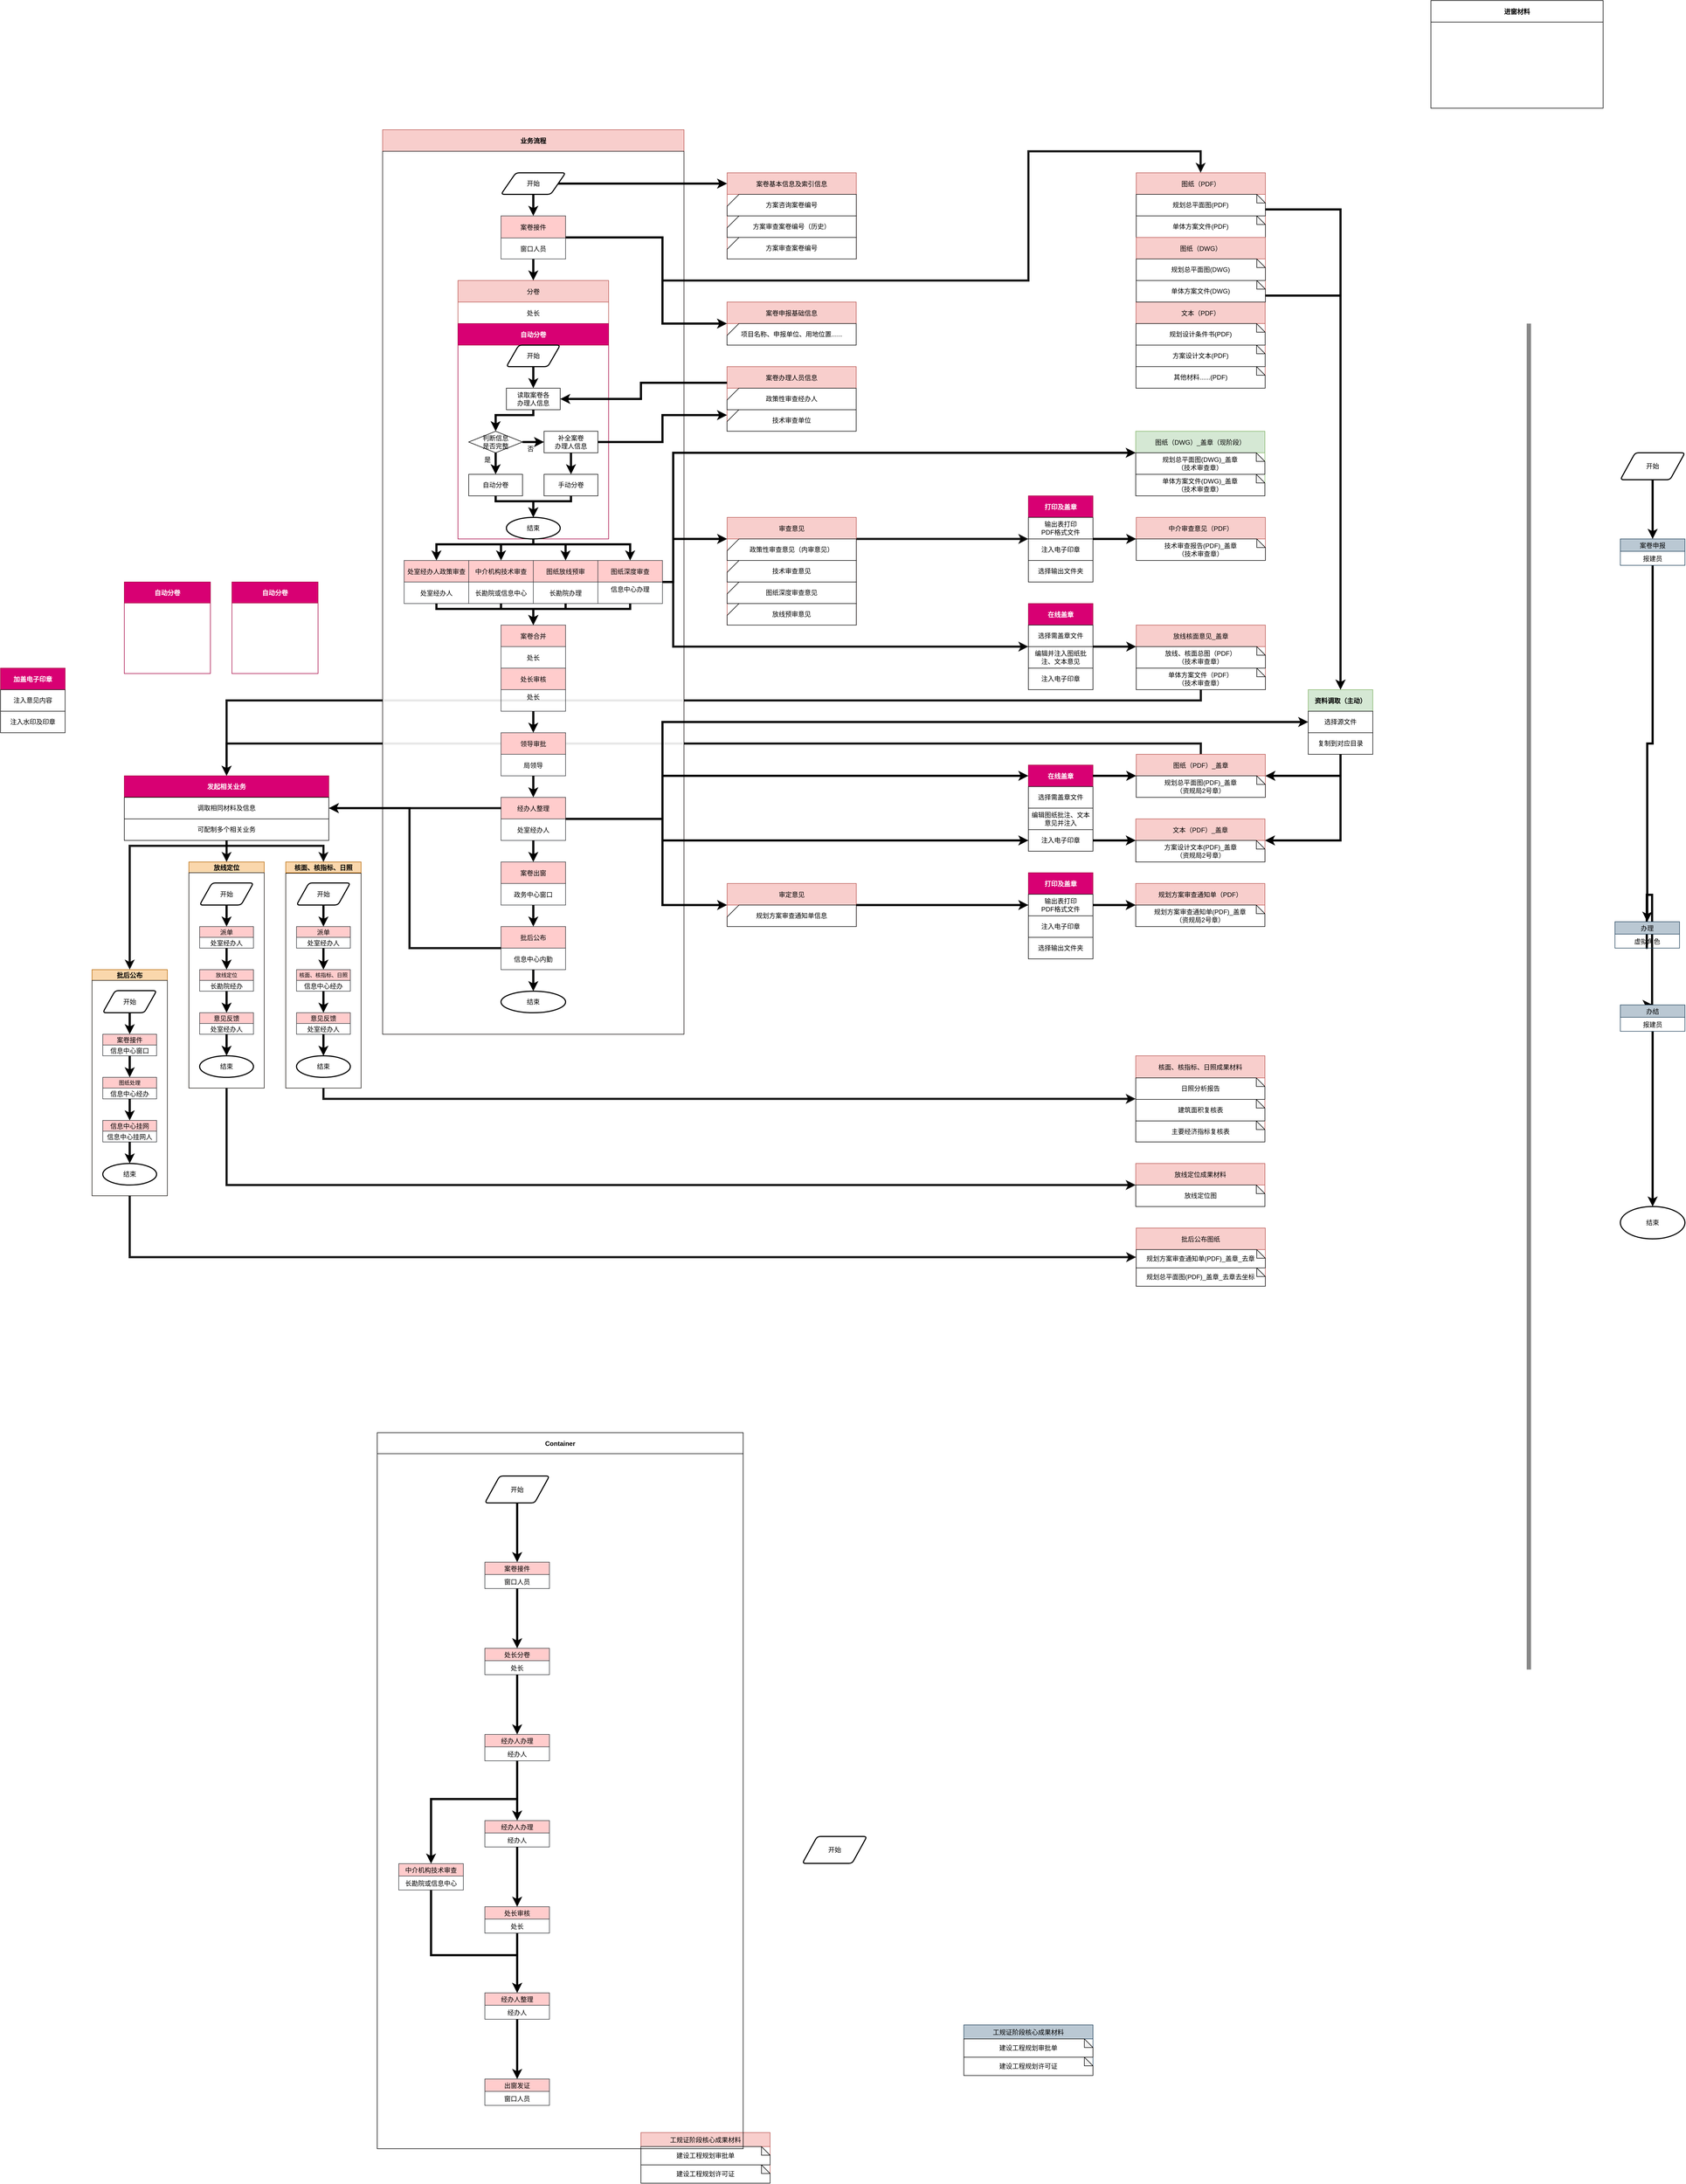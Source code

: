 <mxfile version="12.8.8" type="github">
  <diagram id="C5RBs43oDa-KdzZeNtuy" name="Page-1">
    <mxGraphModel dx="2035" dy="1946" grid="1" gridSize="10" guides="1" tooltips="1" connect="1" arrows="1" fold="1" page="1" pageScale="1" pageWidth="827" pageHeight="1169" math="0" shadow="0">
      <root>
        <mxCell id="WIyWlLk6GJQsqaUBKTNV-0" />
        <mxCell id="WIyWlLk6GJQsqaUBKTNV-1" parent="WIyWlLk6GJQsqaUBKTNV-0" />
        <mxCell id="WTOQ7RgYzSvXcb4ZEk5k-353" style="edgeStyle=orthogonalEdgeStyle;rounded=0;orthogonalLoop=1;jettySize=auto;html=1;exitX=0.5;exitY=0;exitDx=0;exitDy=0;strokeWidth=4;fontSize=10;opacity=90;entryX=0.5;entryY=0;entryDx=0;entryDy=0;" parent="WIyWlLk6GJQsqaUBKTNV-1" source="WTOQ7RgYzSvXcb4ZEk5k-84" target="WTOQ7RgYzSvXcb4ZEk5k-340" edge="1">
          <mxGeometry relative="1" as="geometry">
            <mxPoint x="-240" y="510" as="targetPoint" />
            <Array as="points">
              <mxPoint x="1480" y="500" />
              <mxPoint x="-330" y="500" />
            </Array>
          </mxGeometry>
        </mxCell>
        <mxCell id="WTOQ7RgYzSvXcb4ZEk5k-354" style="edgeStyle=orthogonalEdgeStyle;rounded=0;orthogonalLoop=1;jettySize=auto;html=1;exitX=0.5;exitY=1;exitDx=0;exitDy=0;strokeWidth=4;fontSize=10;opacity=90;entryX=0.5;entryY=0;entryDx=0;entryDy=0;" parent="WIyWlLk6GJQsqaUBKTNV-1" source="WTOQ7RgYzSvXcb4ZEk5k-343" target="WTOQ7RgYzSvXcb4ZEk5k-340" edge="1">
          <mxGeometry relative="1" as="geometry">
            <mxPoint x="-320" y="580" as="targetPoint" />
            <Array as="points">
              <mxPoint x="1480" y="420" />
              <mxPoint x="-330" y="420" />
            </Array>
          </mxGeometry>
        </mxCell>
        <mxCell id="WTOQ7RgYzSvXcb4ZEk5k-0" value="业务流程" style="swimlane;startSize=40;fillColor=#f8cecc;strokeColor=#b85450;" parent="WIyWlLk6GJQsqaUBKTNV-1" vertex="1">
          <mxGeometry x="-40" y="-640" width="560" height="1680" as="geometry">
            <mxRectangle x="-40" y="-560" width="560" height="40" as="alternateBounds" />
          </mxGeometry>
        </mxCell>
        <mxCell id="WTOQ7RgYzSvXcb4ZEk5k-366" value="" style="rounded=0;whiteSpace=wrap;html=1;fontSize=10;opacity=90;align=center;" parent="WTOQ7RgYzSvXcb4ZEk5k-0" vertex="1">
          <mxGeometry y="40" width="560" height="1640" as="geometry" />
        </mxCell>
        <mxCell id="WTOQ7RgYzSvXcb4ZEk5k-83" style="edgeStyle=orthogonalEdgeStyle;rounded=0;orthogonalLoop=1;jettySize=auto;html=1;exitX=0.5;exitY=1;exitDx=0;exitDy=0;strokeWidth=4;" parent="WTOQ7RgYzSvXcb4ZEk5k-0" source="q9Dw7c0gLZ24XJoEXtp0-10" target="WTOQ7RgYzSvXcb4ZEk5k-55" edge="1">
          <mxGeometry relative="1" as="geometry" />
        </mxCell>
        <mxCell id="q9Dw7c0gLZ24XJoEXtp0-10" value="案卷接件" style="swimlane;fontStyle=0;childLayout=stackLayout;horizontal=1;startSize=41;fillColor=#ffcccc;horizontalStack=0;resizeParent=1;resizeParentMax=0;resizeLast=0;collapsible=1;marginBottom=0;strokeColor=#36393d;" parent="WTOQ7RgYzSvXcb4ZEk5k-0" vertex="1">
          <mxGeometry x="220" y="160" width="120" height="80" as="geometry">
            <mxRectangle x="220" y="160" width="120" height="40" as="alternateBounds" />
          </mxGeometry>
        </mxCell>
        <mxCell id="q9Dw7c0gLZ24XJoEXtp0-11" value="窗口人员" style="text;strokeColor=none;fillColor=none;align=center;verticalAlign=middle;spacingLeft=4;spacingRight=4;overflow=hidden;rotatable=0;points=[[0,0.5],[1,0.5]];portConstraint=eastwest;" parent="q9Dw7c0gLZ24XJoEXtp0-10" vertex="1">
          <mxGeometry y="41" width="120" height="39" as="geometry" />
        </mxCell>
        <mxCell id="WTOQ7RgYzSvXcb4ZEk5k-55" value="分卷" style="swimlane;fontStyle=0;childLayout=stackLayout;horizontal=1;startSize=40;fillColor=#f8cecc;horizontalStack=0;resizeParent=1;resizeParentMax=0;resizeLast=0;collapsible=1;marginBottom=0;strokeColor=#b85450;" parent="WTOQ7RgYzSvXcb4ZEk5k-0" vertex="1">
          <mxGeometry x="140" y="280" width="280" height="480" as="geometry">
            <mxRectangle x="200" y="280" width="280" height="40" as="alternateBounds" />
          </mxGeometry>
        </mxCell>
        <mxCell id="WTOQ7RgYzSvXcb4ZEk5k-59" value="处长" style="text;strokeColor=none;fillColor=none;align=center;verticalAlign=middle;spacingLeft=4;spacingRight=4;overflow=hidden;rotatable=0;points=[[0,0.5],[1,0.5]];portConstraint=eastwest;" parent="WTOQ7RgYzSvXcb4ZEk5k-55" vertex="1">
          <mxGeometry y="40" width="280" height="40" as="geometry" />
        </mxCell>
        <mxCell id="WTOQ7RgYzSvXcb4ZEk5k-62" value="自动分卷" style="swimlane;startSize=40;fillColor=#d80073;strokeColor=#A50040;fontColor=#ffffff;separatorColor=none;" parent="WTOQ7RgYzSvXcb4ZEk5k-55" vertex="1">
          <mxGeometry y="80" width="280" height="400" as="geometry">
            <mxRectangle y="80" width="280" height="40" as="alternateBounds" />
          </mxGeometry>
        </mxCell>
        <mxCell id="WTOQ7RgYzSvXcb4ZEk5k-70" style="edgeStyle=orthogonalEdgeStyle;rounded=0;orthogonalLoop=1;jettySize=auto;html=1;exitX=0.5;exitY=1;exitDx=0;exitDy=0;strokeWidth=4;" parent="WTOQ7RgYzSvXcb4ZEk5k-62" source="WTOQ7RgYzSvXcb4ZEk5k-65" target="WTOQ7RgYzSvXcb4ZEk5k-69" edge="1">
          <mxGeometry relative="1" as="geometry" />
        </mxCell>
        <mxCell id="WTOQ7RgYzSvXcb4ZEk5k-71" style="edgeStyle=orthogonalEdgeStyle;rounded=0;orthogonalLoop=1;jettySize=auto;html=1;exitX=0.5;exitY=1;exitDx=0;exitDy=0;entryX=0.5;entryY=0;entryDx=0;entryDy=0;strokeWidth=4;" parent="WTOQ7RgYzSvXcb4ZEk5k-62" source="WTOQ7RgYzSvXcb4ZEk5k-69" target="WTOQ7RgYzSvXcb4ZEk5k-64" edge="1">
          <mxGeometry relative="1" as="geometry">
            <Array as="points">
              <mxPoint x="140" y="170" />
              <mxPoint x="70" y="170" />
            </Array>
          </mxGeometry>
        </mxCell>
        <mxCell id="WTOQ7RgYzSvXcb4ZEk5k-73" style="edgeStyle=orthogonalEdgeStyle;rounded=0;orthogonalLoop=1;jettySize=auto;html=1;exitX=0.5;exitY=1;exitDx=0;exitDy=0;strokeWidth=4;" parent="WTOQ7RgYzSvXcb4ZEk5k-62" source="WTOQ7RgYzSvXcb4ZEk5k-64" target="WTOQ7RgYzSvXcb4ZEk5k-72" edge="1">
          <mxGeometry relative="1" as="geometry" />
        </mxCell>
        <mxCell id="WTOQ7RgYzSvXcb4ZEk5k-76" style="edgeStyle=orthogonalEdgeStyle;rounded=0;orthogonalLoop=1;jettySize=auto;html=1;exitX=1;exitY=0.5;exitDx=0;exitDy=0;entryX=0;entryY=0.5;entryDx=0;entryDy=0;strokeWidth=4;" parent="WTOQ7RgYzSvXcb4ZEk5k-62" source="WTOQ7RgYzSvXcb4ZEk5k-64" target="WTOQ7RgYzSvXcb4ZEk5k-75" edge="1">
          <mxGeometry relative="1" as="geometry" />
        </mxCell>
        <mxCell id="WTOQ7RgYzSvXcb4ZEk5k-65" value="开始" style="shape=parallelogram;html=1;strokeWidth=2;perimeter=parallelogramPerimeter;whiteSpace=wrap;rounded=1;arcSize=12;size=0.23;" parent="WTOQ7RgYzSvXcb4ZEk5k-62" vertex="1">
          <mxGeometry x="90" y="40" width="100" height="40" as="geometry" />
        </mxCell>
        <mxCell id="WTOQ7RgYzSvXcb4ZEk5k-69" value="读取案卷各&lt;br&gt;办理人信息" style="rounded=0;whiteSpace=wrap;html=1;" parent="WTOQ7RgYzSvXcb4ZEk5k-62" vertex="1">
          <mxGeometry x="90" y="120" width="100" height="40" as="geometry" />
        </mxCell>
        <mxCell id="WTOQ7RgYzSvXcb4ZEk5k-75" value="补全案卷&lt;br&gt;办理人信息" style="rounded=0;whiteSpace=wrap;html=1;" parent="WTOQ7RgYzSvXcb4ZEk5k-62" vertex="1">
          <mxGeometry x="160" y="200" width="100" height="40" as="geometry" />
        </mxCell>
        <mxCell id="WTOQ7RgYzSvXcb4ZEk5k-64" value="判断信息&lt;br&gt;是否完整" style="rhombus;whiteSpace=wrap;html=1;" parent="WTOQ7RgYzSvXcb4ZEk5k-62" vertex="1">
          <mxGeometry x="20" y="200" width="100" height="40" as="geometry" />
        </mxCell>
        <mxCell id="WTOQ7RgYzSvXcb4ZEk5k-77" value="否" style="text;html=1;strokeColor=none;fillColor=none;align=center;verticalAlign=middle;whiteSpace=wrap;rounded=0;" parent="WTOQ7RgYzSvXcb4ZEk5k-62" vertex="1">
          <mxGeometry x="120" y="223" width="30" height="20" as="geometry" />
        </mxCell>
        <mxCell id="WTOQ7RgYzSvXcb4ZEk5k-79" value="" style="edgeStyle=orthogonalEdgeStyle;rounded=0;orthogonalLoop=1;jettySize=auto;html=1;strokeWidth=4;" parent="WTOQ7RgYzSvXcb4ZEk5k-62" source="WTOQ7RgYzSvXcb4ZEk5k-75" target="WTOQ7RgYzSvXcb4ZEk5k-78" edge="1">
          <mxGeometry relative="1" as="geometry" />
        </mxCell>
        <mxCell id="WTOQ7RgYzSvXcb4ZEk5k-82" style="edgeStyle=orthogonalEdgeStyle;rounded=0;orthogonalLoop=1;jettySize=auto;html=1;exitX=0.5;exitY=1;exitDx=0;exitDy=0;entryX=0.5;entryY=0;entryDx=0;entryDy=0;entryPerimeter=0;strokeWidth=4;" parent="WTOQ7RgYzSvXcb4ZEk5k-62" source="WTOQ7RgYzSvXcb4ZEk5k-78" target="WTOQ7RgYzSvXcb4ZEk5k-80" edge="1">
          <mxGeometry relative="1" as="geometry">
            <Array as="points">
              <mxPoint x="210" y="330" />
              <mxPoint x="140" y="330" />
            </Array>
          </mxGeometry>
        </mxCell>
        <mxCell id="WTOQ7RgYzSvXcb4ZEk5k-81" style="edgeStyle=orthogonalEdgeStyle;rounded=0;orthogonalLoop=1;jettySize=auto;html=1;exitX=0.5;exitY=1;exitDx=0;exitDy=0;entryX=0.5;entryY=0;entryDx=0;entryDy=0;entryPerimeter=0;strokeWidth=4;" parent="WTOQ7RgYzSvXcb4ZEk5k-62" source="WTOQ7RgYzSvXcb4ZEk5k-72" target="WTOQ7RgYzSvXcb4ZEk5k-80" edge="1">
          <mxGeometry relative="1" as="geometry">
            <Array as="points">
              <mxPoint x="70" y="330" />
              <mxPoint x="140" y="330" />
            </Array>
          </mxGeometry>
        </mxCell>
        <mxCell id="WTOQ7RgYzSvXcb4ZEk5k-74" value="是" style="text;html=1;strokeColor=none;fillColor=none;align=center;verticalAlign=middle;whiteSpace=wrap;rounded=0;" parent="WTOQ7RgYzSvXcb4ZEk5k-62" vertex="1">
          <mxGeometry x="40" y="243" width="30" height="20" as="geometry" />
        </mxCell>
        <mxCell id="WTOQ7RgYzSvXcb4ZEk5k-78" value="手动分卷" style="rounded=0;whiteSpace=wrap;html=1;" parent="WTOQ7RgYzSvXcb4ZEk5k-62" vertex="1">
          <mxGeometry x="160" y="280" width="100" height="40" as="geometry" />
        </mxCell>
        <mxCell id="WTOQ7RgYzSvXcb4ZEk5k-72" value="自动分卷" style="rounded=0;whiteSpace=wrap;html=1;" parent="WTOQ7RgYzSvXcb4ZEk5k-62" vertex="1">
          <mxGeometry x="20" y="280" width="100" height="40" as="geometry" />
        </mxCell>
        <mxCell id="WTOQ7RgYzSvXcb4ZEk5k-80" value="结束" style="strokeWidth=2;html=1;shape=mxgraph.flowchart.start_1;whiteSpace=wrap;align=center;" parent="WTOQ7RgYzSvXcb4ZEk5k-62" vertex="1">
          <mxGeometry x="90" y="360" width="100" height="40" as="geometry" />
        </mxCell>
        <mxCell id="q9Dw7c0gLZ24XJoEXtp0-53" value="图纸深度审查" style="swimlane;fontStyle=0;childLayout=stackLayout;horizontal=1;startSize=40;fillColor=#ffcccc;horizontalStack=0;resizeParent=1;resizeParentMax=0;resizeLast=0;collapsible=1;marginBottom=0;strokeColor=#36393d;verticalAlign=middle;" parent="WTOQ7RgYzSvXcb4ZEk5k-0" vertex="1">
          <mxGeometry x="400" y="800" width="120" height="80" as="geometry">
            <mxRectangle x="400" y="800" width="120" height="40" as="alternateBounds" />
          </mxGeometry>
        </mxCell>
        <mxCell id="q9Dw7c0gLZ24XJoEXtp0-54" value="信息中心办理" style="text;strokeColor=none;fillColor=none;align=center;verticalAlign=top;spacingLeft=4;spacingRight=4;overflow=hidden;rotatable=0;points=[[0,0.5],[1,0.5]];portConstraint=eastwest;" parent="q9Dw7c0gLZ24XJoEXtp0-53" vertex="1">
          <mxGeometry y="40" width="120" height="40" as="geometry" />
        </mxCell>
        <mxCell id="q9Dw7c0gLZ24XJoEXtp0-24" value="图纸放线预审" style="swimlane;fontStyle=0;childLayout=stackLayout;horizontal=1;startSize=40;fillColor=#ffcccc;horizontalStack=0;resizeParent=1;resizeParentMax=0;resizeLast=0;collapsible=1;marginBottom=0;strokeColor=#36393d;" parent="WTOQ7RgYzSvXcb4ZEk5k-0" vertex="1">
          <mxGeometry x="280" y="800" width="120" height="80" as="geometry">
            <mxRectangle x="280" y="800" width="120" height="40" as="alternateBounds" />
          </mxGeometry>
        </mxCell>
        <mxCell id="q9Dw7c0gLZ24XJoEXtp0-25" value="长勘院办理" style="text;strokeColor=none;fillColor=none;align=center;verticalAlign=middle;spacingLeft=4;spacingRight=4;overflow=hidden;rotatable=0;points=[[0,0.5],[1,0.5]];portConstraint=eastwest;" parent="q9Dw7c0gLZ24XJoEXtp0-24" vertex="1">
          <mxGeometry y="40" width="120" height="40" as="geometry" />
        </mxCell>
        <mxCell id="q9Dw7c0gLZ24XJoEXtp0-34" value="中介机构技术审查" style="swimlane;fontStyle=0;childLayout=stackLayout;horizontal=1;startSize=40;fillColor=#ffcccc;horizontalStack=0;resizeParent=1;resizeParentMax=0;resizeLast=0;collapsible=1;marginBottom=0;strokeColor=#36393d;autosize=1;backgroundOutline=1;" parent="WTOQ7RgYzSvXcb4ZEk5k-0" vertex="1">
          <mxGeometry x="160" y="800" width="120" height="80" as="geometry">
            <mxRectangle x="160" y="800" width="120" height="40" as="alternateBounds" />
          </mxGeometry>
        </mxCell>
        <mxCell id="q9Dw7c0gLZ24XJoEXtp0-35" value="长勘院或信息中心" style="text;strokeColor=none;fillColor=none;align=center;verticalAlign=middle;spacingLeft=4;spacingRight=4;overflow=hidden;rotatable=0;points=[[0,0.5],[1,0.5]];portConstraint=eastwest;" parent="q9Dw7c0gLZ24XJoEXtp0-34" vertex="1">
          <mxGeometry y="40" width="120" height="40" as="geometry" />
        </mxCell>
        <mxCell id="q9Dw7c0gLZ24XJoEXtp0-51" value="处室经办人政策审查" style="swimlane;fontStyle=0;childLayout=stackLayout;horizontal=1;startSize=40;fillColor=#ffcccc;horizontalStack=0;resizeParent=1;resizeParentMax=0;resizeLast=0;collapsible=1;marginBottom=0;strokeColor=#36393d;" parent="WTOQ7RgYzSvXcb4ZEk5k-0" vertex="1">
          <mxGeometry x="40" y="800" width="120" height="80" as="geometry">
            <mxRectangle x="40" y="800" width="120" height="40" as="alternateBounds" />
          </mxGeometry>
        </mxCell>
        <mxCell id="q9Dw7c0gLZ24XJoEXtp0-52" value="处室经办人" style="text;strokeColor=none;fillColor=none;align=center;verticalAlign=middle;spacingLeft=4;spacingRight=4;overflow=hidden;rotatable=0;points=[[0,0.5],[1,0.5]];portConstraint=eastwest;" parent="q9Dw7c0gLZ24XJoEXtp0-51" vertex="1">
          <mxGeometry y="40" width="120" height="40" as="geometry" />
        </mxCell>
        <mxCell id="WTOQ7RgYzSvXcb4ZEk5k-7" value="案卷合并" style="swimlane;fontStyle=0;childLayout=stackLayout;horizontal=1;startSize=40;fillColor=#ffcccc;horizontalStack=0;resizeParent=1;resizeParentMax=0;resizeLast=0;collapsible=1;marginBottom=0;strokeColor=#36393d;" parent="WTOQ7RgYzSvXcb4ZEk5k-0" vertex="1">
          <mxGeometry x="220" y="920" width="120" height="80" as="geometry">
            <mxRectangle x="220" y="920" width="120" height="40" as="alternateBounds" />
          </mxGeometry>
        </mxCell>
        <mxCell id="WTOQ7RgYzSvXcb4ZEk5k-8" value="处长" style="text;strokeColor=none;fillColor=none;align=center;verticalAlign=middle;spacingLeft=4;spacingRight=4;overflow=hidden;rotatable=0;points=[[0,0.5],[1,0.5]];portConstraint=eastwest;" parent="WTOQ7RgYzSvXcb4ZEk5k-7" vertex="1">
          <mxGeometry y="40" width="120" height="40" as="geometry" />
        </mxCell>
        <mxCell id="q9Dw7c0gLZ24XJoEXtp0-58" value="处长审核" style="swimlane;fontStyle=0;childLayout=stackLayout;horizontal=1;startSize=40;fillColor=#ffcccc;horizontalStack=0;resizeParent=1;resizeParentMax=0;resizeLast=0;collapsible=1;marginBottom=0;strokeColor=#36393d;" parent="WTOQ7RgYzSvXcb4ZEk5k-0" vertex="1">
          <mxGeometry x="220" y="1000" width="120" height="80" as="geometry">
            <mxRectangle x="220" y="1000" width="120" height="40" as="alternateBounds" />
          </mxGeometry>
        </mxCell>
        <mxCell id="q9Dw7c0gLZ24XJoEXtp0-59" value="处长" style="text;strokeColor=none;fillColor=none;align=center;verticalAlign=top;spacingLeft=4;spacingRight=4;overflow=hidden;rotatable=0;points=[[0,0.5],[1,0.5]];portConstraint=eastwest;" parent="q9Dw7c0gLZ24XJoEXtp0-58" vertex="1">
          <mxGeometry y="40" width="120" height="40" as="geometry" />
        </mxCell>
        <mxCell id="q9Dw7c0gLZ24XJoEXtp0-55" value="领导审批" style="swimlane;fontStyle=0;childLayout=stackLayout;horizontal=1;startSize=40;fillColor=#ffcccc;horizontalStack=0;resizeParent=1;resizeParentMax=0;resizeLast=0;collapsible=1;marginBottom=0;strokeColor=#36393d;verticalAlign=middle;" parent="WTOQ7RgYzSvXcb4ZEk5k-0" vertex="1">
          <mxGeometry x="220" y="1120" width="120" height="80" as="geometry">
            <mxRectangle x="220" y="1120" width="120" height="40" as="alternateBounds" />
          </mxGeometry>
        </mxCell>
        <mxCell id="q9Dw7c0gLZ24XJoEXtp0-56" value="局领导" style="text;strokeColor=none;fillColor=none;align=center;verticalAlign=middle;spacingLeft=4;spacingRight=4;overflow=hidden;rotatable=0;points=[[0,0.5],[1,0.5]];portConstraint=eastwest;" parent="q9Dw7c0gLZ24XJoEXtp0-55" vertex="1">
          <mxGeometry y="40" width="120" height="40" as="geometry" />
        </mxCell>
        <mxCell id="q9Dw7c0gLZ24XJoEXtp0-61" value="经办人整理" style="swimlane;fontStyle=0;childLayout=stackLayout;horizontal=1;startSize=40;fillColor=#ffcccc;horizontalStack=0;resizeParent=1;resizeParentMax=0;resizeLast=0;collapsible=1;marginBottom=0;strokeColor=#36393d;" parent="WTOQ7RgYzSvXcb4ZEk5k-0" vertex="1">
          <mxGeometry x="220" y="1240" width="120" height="80" as="geometry">
            <mxRectangle x="220" y="1240" width="120" height="40" as="alternateBounds" />
          </mxGeometry>
        </mxCell>
        <mxCell id="q9Dw7c0gLZ24XJoEXtp0-62" value="处室经办人" style="text;strokeColor=none;fillColor=none;align=center;verticalAlign=middle;spacingLeft=4;spacingRight=4;overflow=hidden;rotatable=0;points=[[0,0.5],[1,0.5]];portConstraint=eastwest;" parent="q9Dw7c0gLZ24XJoEXtp0-61" vertex="1">
          <mxGeometry y="40" width="120" height="40" as="geometry" />
        </mxCell>
        <mxCell id="q9Dw7c0gLZ24XJoEXtp0-131" value="案卷出窗" style="swimlane;fontStyle=0;childLayout=stackLayout;horizontal=1;startSize=40;fillColor=#ffcccc;horizontalStack=0;resizeParent=1;resizeParentMax=0;resizeLast=0;collapsible=1;marginBottom=0;strokeColor=#36393d;" parent="WTOQ7RgYzSvXcb4ZEk5k-0" vertex="1">
          <mxGeometry x="220" y="1360" width="120" height="80" as="geometry">
            <mxRectangle x="220" y="1360" width="120" height="40" as="alternateBounds" />
          </mxGeometry>
        </mxCell>
        <mxCell id="q9Dw7c0gLZ24XJoEXtp0-132" value="政务中心窗口" style="text;strokeColor=none;fillColor=none;align=center;verticalAlign=middle;spacingLeft=4;spacingRight=4;overflow=hidden;rotatable=0;points=[[0,0.5],[1,0.5]];portConstraint=eastwest;" parent="q9Dw7c0gLZ24XJoEXtp0-131" vertex="1">
          <mxGeometry y="40" width="120" height="40" as="geometry" />
        </mxCell>
        <mxCell id="q9Dw7c0gLZ24XJoEXtp0-171" style="edgeStyle=orthogonalEdgeStyle;rounded=0;orthogonalLoop=1;jettySize=auto;html=1;exitX=0.5;exitY=1;exitDx=0;exitDy=0;entryX=0.5;entryY=0;entryDx=0;entryDy=0;strokeWidth=4;" parent="WTOQ7RgYzSvXcb4ZEk5k-0" source="q9Dw7c0gLZ24XJoEXtp0-170" target="q9Dw7c0gLZ24XJoEXtp0-10" edge="1">
          <mxGeometry relative="1" as="geometry" />
        </mxCell>
        <mxCell id="q9Dw7c0gLZ24XJoEXtp0-170" value="开始" style="shape=parallelogram;html=1;strokeWidth=2;perimeter=parallelogramPerimeter;whiteSpace=wrap;rounded=1;arcSize=12;size=0.23;align=center;" parent="WTOQ7RgYzSvXcb4ZEk5k-0" vertex="1">
          <mxGeometry x="220" y="80" width="120" height="40" as="geometry" />
        </mxCell>
        <mxCell id="WTOQ7RgYzSvXcb4ZEk5k-37" style="edgeStyle=orthogonalEdgeStyle;rounded=0;orthogonalLoop=1;jettySize=auto;html=1;exitX=0.5;exitY=1;exitDx=0;exitDy=0;strokeWidth=4;entryX=0.5;entryY=0;entryDx=0;entryDy=0;" parent="WTOQ7RgYzSvXcb4ZEk5k-0" source="q9Dw7c0gLZ24XJoEXtp0-53" target="WTOQ7RgYzSvXcb4ZEk5k-7" edge="1">
          <mxGeometry relative="1" as="geometry">
            <mxPoint x="260" y="1010" as="targetPoint" />
            <Array as="points">
              <mxPoint x="460" y="890" />
              <mxPoint x="280" y="890" />
            </Array>
          </mxGeometry>
        </mxCell>
        <mxCell id="WTOQ7RgYzSvXcb4ZEk5k-36" style="edgeStyle=orthogonalEdgeStyle;rounded=0;orthogonalLoop=1;jettySize=auto;html=1;exitX=0.5;exitY=1;exitDx=0;exitDy=0;strokeWidth=4;entryX=0.5;entryY=0;entryDx=0;entryDy=0;" parent="WTOQ7RgYzSvXcb4ZEk5k-0" source="q9Dw7c0gLZ24XJoEXtp0-24" target="WTOQ7RgYzSvXcb4ZEk5k-7" edge="1">
          <mxGeometry relative="1" as="geometry">
            <mxPoint x="260" y="1010" as="targetPoint" />
            <Array as="points">
              <mxPoint x="340" y="890" />
              <mxPoint x="280" y="890" />
            </Array>
          </mxGeometry>
        </mxCell>
        <mxCell id="WTOQ7RgYzSvXcb4ZEk5k-35" style="edgeStyle=orthogonalEdgeStyle;rounded=0;orthogonalLoop=1;jettySize=auto;html=1;exitX=0.5;exitY=1;exitDx=0;exitDy=0;entryX=0.5;entryY=0;entryDx=0;entryDy=0;strokeWidth=4;" parent="WTOQ7RgYzSvXcb4ZEk5k-0" source="q9Dw7c0gLZ24XJoEXtp0-34" target="WTOQ7RgYzSvXcb4ZEk5k-7" edge="1">
          <mxGeometry relative="1" as="geometry">
            <Array as="points">
              <mxPoint x="220" y="890" />
              <mxPoint x="280" y="890" />
            </Array>
          </mxGeometry>
        </mxCell>
        <mxCell id="WTOQ7RgYzSvXcb4ZEk5k-34" style="edgeStyle=orthogonalEdgeStyle;rounded=0;orthogonalLoop=1;jettySize=auto;html=1;exitX=0.5;exitY=1;exitDx=0;exitDy=0;entryX=0.5;entryY=0;entryDx=0;entryDy=0;strokeWidth=4;" parent="WTOQ7RgYzSvXcb4ZEk5k-0" source="q9Dw7c0gLZ24XJoEXtp0-51" target="WTOQ7RgYzSvXcb4ZEk5k-7" edge="1">
          <mxGeometry relative="1" as="geometry">
            <Array as="points">
              <mxPoint x="100" y="890" />
              <mxPoint x="280" y="890" />
            </Array>
          </mxGeometry>
        </mxCell>
        <mxCell id="WTOQ7RgYzSvXcb4ZEk5k-45" style="edgeStyle=orthogonalEdgeStyle;rounded=0;orthogonalLoop=1;jettySize=auto;html=1;entryX=0.5;entryY=0;entryDx=0;entryDy=0;strokeWidth=4;exitX=0.5;exitY=1;exitDx=0;exitDy=0;" parent="WTOQ7RgYzSvXcb4ZEk5k-0" source="WTOQ7RgYzSvXcb4ZEk5k-55" target="q9Dw7c0gLZ24XJoEXtp0-51" edge="1">
          <mxGeometry relative="1" as="geometry">
            <mxPoint x="280" y="830" as="sourcePoint" />
            <Array as="points">
              <mxPoint x="280" y="770" />
              <mxPoint x="100" y="770" />
            </Array>
          </mxGeometry>
        </mxCell>
        <mxCell id="WTOQ7RgYzSvXcb4ZEk5k-46" style="edgeStyle=orthogonalEdgeStyle;rounded=0;orthogonalLoop=1;jettySize=auto;html=1;exitX=0.5;exitY=1;exitDx=0;exitDy=0;entryX=0.5;entryY=0;entryDx=0;entryDy=0;strokeWidth=4;" parent="WTOQ7RgYzSvXcb4ZEk5k-0" source="WTOQ7RgYzSvXcb4ZEk5k-55" target="q9Dw7c0gLZ24XJoEXtp0-34" edge="1">
          <mxGeometry relative="1" as="geometry">
            <mxPoint x="280" y="830" as="sourcePoint" />
            <Array as="points">
              <mxPoint x="280" y="770" />
              <mxPoint x="220" y="770" />
            </Array>
          </mxGeometry>
        </mxCell>
        <mxCell id="WTOQ7RgYzSvXcb4ZEk5k-47" style="edgeStyle=orthogonalEdgeStyle;rounded=0;orthogonalLoop=1;jettySize=auto;html=1;exitX=0.5;exitY=1;exitDx=0;exitDy=0;entryX=0.5;entryY=0;entryDx=0;entryDy=0;strokeWidth=4;" parent="WTOQ7RgYzSvXcb4ZEk5k-0" source="WTOQ7RgYzSvXcb4ZEk5k-55" target="q9Dw7c0gLZ24XJoEXtp0-24" edge="1">
          <mxGeometry relative="1" as="geometry">
            <mxPoint x="280" y="830" as="sourcePoint" />
            <Array as="points">
              <mxPoint x="280" y="770" />
              <mxPoint x="340" y="770" />
            </Array>
          </mxGeometry>
        </mxCell>
        <mxCell id="WTOQ7RgYzSvXcb4ZEk5k-48" style="edgeStyle=orthogonalEdgeStyle;rounded=0;orthogonalLoop=1;jettySize=auto;html=1;exitX=0.5;exitY=1;exitDx=0;exitDy=0;entryX=0.5;entryY=0;entryDx=0;entryDy=0;strokeWidth=4;" parent="WTOQ7RgYzSvXcb4ZEk5k-0" source="WTOQ7RgYzSvXcb4ZEk5k-55" target="q9Dw7c0gLZ24XJoEXtp0-53" edge="1">
          <mxGeometry relative="1" as="geometry">
            <mxPoint x="280" y="830" as="sourcePoint" />
            <Array as="points">
              <mxPoint x="280" y="770" />
              <mxPoint x="460" y="770" />
            </Array>
          </mxGeometry>
        </mxCell>
        <mxCell id="q9Dw7c0gLZ24XJoEXtp0-79" style="edgeStyle=orthogonalEdgeStyle;rounded=0;orthogonalLoop=1;jettySize=auto;html=1;exitX=0.5;exitY=1;exitDx=0;exitDy=0;strokeWidth=4;" parent="WTOQ7RgYzSvXcb4ZEk5k-0" source="q9Dw7c0gLZ24XJoEXtp0-58" target="q9Dw7c0gLZ24XJoEXtp0-55" edge="1">
          <mxGeometry relative="1" as="geometry" />
        </mxCell>
        <mxCell id="q9Dw7c0gLZ24XJoEXtp0-80" style="edgeStyle=orthogonalEdgeStyle;rounded=0;orthogonalLoop=1;jettySize=auto;html=1;exitX=0.5;exitY=1;exitDx=0;exitDy=0;strokeWidth=4;" parent="WTOQ7RgYzSvXcb4ZEk5k-0" source="q9Dw7c0gLZ24XJoEXtp0-55" target="q9Dw7c0gLZ24XJoEXtp0-61" edge="1">
          <mxGeometry relative="1" as="geometry" />
        </mxCell>
        <mxCell id="q9Dw7c0gLZ24XJoEXtp0-153" style="edgeStyle=orthogonalEdgeStyle;rounded=0;orthogonalLoop=1;jettySize=auto;html=1;exitX=0.5;exitY=1;exitDx=0;exitDy=0;strokeWidth=4;" parent="WTOQ7RgYzSvXcb4ZEk5k-0" source="q9Dw7c0gLZ24XJoEXtp0-61" target="q9Dw7c0gLZ24XJoEXtp0-131" edge="1">
          <mxGeometry relative="1" as="geometry" />
        </mxCell>
        <mxCell id="WTOQ7RgYzSvXcb4ZEk5k-102" style="edgeStyle=orthogonalEdgeStyle;rounded=0;orthogonalLoop=1;jettySize=auto;html=1;exitX=0.5;exitY=1;exitDx=0;exitDy=0;entryX=0.5;entryY=0;entryDx=0;entryDy=0;strokeWidth=4;" parent="WTOQ7RgYzSvXcb4ZEk5k-0" source="q9Dw7c0gLZ24XJoEXtp0-131" target="q9Dw7c0gLZ24XJoEXtp0-247" edge="1">
          <mxGeometry relative="1" as="geometry" />
        </mxCell>
        <mxCell id="q9Dw7c0gLZ24XJoEXtp0-247" value="批后公布" style="swimlane;fontStyle=0;childLayout=stackLayout;horizontal=1;startSize=40;fillColor=#ffcccc;horizontalStack=0;resizeParent=1;resizeParentMax=0;resizeLast=0;collapsible=1;marginBottom=0;strokeColor=#36393d;" parent="WTOQ7RgYzSvXcb4ZEk5k-0" vertex="1">
          <mxGeometry x="220" y="1480" width="120" height="80" as="geometry">
            <mxRectangle x="220" y="1480" width="120" height="40" as="alternateBounds" />
          </mxGeometry>
        </mxCell>
        <mxCell id="q9Dw7c0gLZ24XJoEXtp0-248" value="信息中心内勤" style="text;strokeColor=none;fillColor=none;align=center;verticalAlign=middle;spacingLeft=4;spacingRight=4;overflow=hidden;rotatable=0;points=[[0,0.5],[1,0.5]];portConstraint=eastwest;" parent="q9Dw7c0gLZ24XJoEXtp0-247" vertex="1">
          <mxGeometry y="40" width="120" height="40" as="geometry" />
        </mxCell>
        <mxCell id="q9Dw7c0gLZ24XJoEXtp0-172" value="结束" style="strokeWidth=2;html=1;shape=mxgraph.flowchart.start_1;whiteSpace=wrap;align=center;" parent="WTOQ7RgYzSvXcb4ZEk5k-0" vertex="1">
          <mxGeometry x="220" y="1600" width="120" height="40" as="geometry" />
        </mxCell>
        <mxCell id="q9Dw7c0gLZ24XJoEXtp0-303" style="edgeStyle=orthogonalEdgeStyle;rounded=0;orthogonalLoop=1;jettySize=auto;html=1;strokeWidth=4;entryX=0.5;entryY=0;entryDx=0;entryDy=0;entryPerimeter=0;" parent="WTOQ7RgYzSvXcb4ZEk5k-0" source="q9Dw7c0gLZ24XJoEXtp0-247" target="q9Dw7c0gLZ24XJoEXtp0-172" edge="1">
          <mxGeometry relative="1" as="geometry">
            <mxPoint x="210" y="1623.5" as="sourcePoint" />
            <mxPoint x="450" y="1620" as="targetPoint" />
            <Array as="points" />
          </mxGeometry>
        </mxCell>
        <mxCell id="q9Dw7c0gLZ24XJoEXtp0-243" value="" style="endArrow=none;html=1;strokeWidth=8;fillColor=none;strokeColor=#878787;" parent="WIyWlLk6GJQsqaUBKTNV-1" edge="1">
          <mxGeometry width="50" height="50" relative="1" as="geometry">
            <mxPoint x="2090" y="2220" as="sourcePoint" />
            <mxPoint x="2090" y="-280" as="targetPoint" />
          </mxGeometry>
        </mxCell>
        <mxCell id="q9Dw7c0gLZ24XJoEXtp0-214" style="edgeStyle=orthogonalEdgeStyle;rounded=0;orthogonalLoop=1;jettySize=auto;html=1;exitX=0.5;exitY=1;exitDx=0;exitDy=0;entryX=0.5;entryY=0;entryDx=0;entryDy=0;strokeWidth=4;" parent="WIyWlLk6GJQsqaUBKTNV-1" source="q9Dw7c0gLZ24XJoEXtp0-215" target="q9Dw7c0gLZ24XJoEXtp0-212" edge="1">
          <mxGeometry relative="1" as="geometry" />
        </mxCell>
        <mxCell id="q9Dw7c0gLZ24XJoEXtp0-215" value="开始" style="shape=parallelogram;html=1;strokeWidth=2;perimeter=parallelogramPerimeter;whiteSpace=wrap;rounded=1;arcSize=12;size=0.23;align=center;" parent="WIyWlLk6GJQsqaUBKTNV-1" vertex="1">
          <mxGeometry x="2260" y="-40" width="120" height="50" as="geometry" />
        </mxCell>
        <mxCell id="q9Dw7c0gLZ24XJoEXtp0-232" style="edgeStyle=orthogonalEdgeStyle;rounded=0;orthogonalLoop=1;jettySize=auto;html=1;entryX=0.5;entryY=0;entryDx=0;entryDy=0;strokeWidth=4;exitX=0.5;exitY=1;exitDx=0;exitDy=0;" parent="WIyWlLk6GJQsqaUBKTNV-1" source="q9Dw7c0gLZ24XJoEXtp0-212" target="q9Dw7c0gLZ24XJoEXtp0-224" edge="1">
          <mxGeometry relative="1" as="geometry">
            <mxPoint x="2430" y="440" as="sourcePoint" />
            <mxPoint x="2280" y="300" as="targetPoint" />
          </mxGeometry>
        </mxCell>
        <mxCell id="q9Dw7c0gLZ24XJoEXtp0-233" style="edgeStyle=orthogonalEdgeStyle;rounded=0;orthogonalLoop=1;jettySize=auto;html=1;entryX=0.5;entryY=0;entryDx=0;entryDy=0;strokeWidth=4;exitX=0.493;exitY=1.055;exitDx=0;exitDy=0;exitPerimeter=0;" parent="WIyWlLk6GJQsqaUBKTNV-1" source="q9Dw7c0gLZ24XJoEXtp0-225" target="q9Dw7c0gLZ24XJoEXtp0-227" edge="1">
          <mxGeometry relative="1" as="geometry">
            <mxPoint x="2360" y="605" as="sourcePoint" />
            <mxPoint x="2360" y="964" as="targetPoint" />
            <Array as="points">
              <mxPoint x="2319" y="781" />
            </Array>
          </mxGeometry>
        </mxCell>
        <mxCell id="q9Dw7c0gLZ24XJoEXtp0-105" value="图纸（PDF）" style="swimlane;fontStyle=0;childLayout=stackLayout;horizontal=1;startSize=40;fillColor=#f8cecc;horizontalStack=0;resizeParent=1;resizeParentMax=0;resizeLast=0;collapsible=1;marginBottom=0;align=center;html=0;strokeColor=#b85450;" parent="WIyWlLk6GJQsqaUBKTNV-1" vertex="1">
          <mxGeometry x="1360.41" y="-560" width="240" height="120" as="geometry">
            <mxRectangle x="1360.41" y="-560" width="240" height="40" as="alternateBounds" />
          </mxGeometry>
        </mxCell>
        <mxCell id="q9Dw7c0gLZ24XJoEXtp0-107" value="规划总平面图(PDF)" style="shape=note;whiteSpace=wrap;html=1;backgroundOutline=1;darkOpacity=0.05;align=center;size=16;" parent="q9Dw7c0gLZ24XJoEXtp0-105" vertex="1">
          <mxGeometry y="40" width="240" height="40" as="geometry" />
        </mxCell>
        <mxCell id="q9Dw7c0gLZ24XJoEXtp0-106" value="单体方案文件(PDF)" style="shape=note;whiteSpace=wrap;html=1;backgroundOutline=1;darkOpacity=0.05;align=center;size=16;" parent="q9Dw7c0gLZ24XJoEXtp0-105" vertex="1">
          <mxGeometry y="80" width="240" height="40" as="geometry" />
        </mxCell>
        <mxCell id="WTOQ7RgYzSvXcb4ZEk5k-186" value="案卷基本信息及索引信息" style="swimlane;fontStyle=0;childLayout=stackLayout;horizontal=1;startSize=40;fillColor=#f8cecc;horizontalStack=0;resizeParent=1;resizeParentMax=0;resizeLast=0;collapsible=1;marginBottom=0;align=center;html=0;strokeColor=#b85450;" parent="WIyWlLk6GJQsqaUBKTNV-1" vertex="1">
          <mxGeometry x="600.22" y="-560" width="240" height="160" as="geometry">
            <mxRectangle x="840" y="-600" width="240" height="40" as="alternateBounds" />
          </mxGeometry>
        </mxCell>
        <mxCell id="WTOQ7RgYzSvXcb4ZEk5k-187" value="方案咨询案卷编号" style="shape=card;whiteSpace=wrap;html=1;align=center;size=22;" parent="WTOQ7RgYzSvXcb4ZEk5k-186" vertex="1">
          <mxGeometry y="40" width="240" height="40" as="geometry" />
        </mxCell>
        <mxCell id="WTOQ7RgYzSvXcb4ZEk5k-189" value="方案审查案卷编号（历史）" style="shape=card;whiteSpace=wrap;html=1;align=center;size=22;" parent="WTOQ7RgYzSvXcb4ZEk5k-186" vertex="1">
          <mxGeometry y="80" width="240" height="40" as="geometry" />
        </mxCell>
        <mxCell id="WTOQ7RgYzSvXcb4ZEk5k-190" value="方案审查案卷编号" style="shape=card;whiteSpace=wrap;html=1;align=center;size=22;" parent="WTOQ7RgYzSvXcb4ZEk5k-186" vertex="1">
          <mxGeometry y="120" width="240" height="40" as="geometry" />
        </mxCell>
        <mxCell id="q9Dw7c0gLZ24XJoEXtp0-236" value="结束" style="strokeWidth=2;html=1;shape=mxgraph.flowchart.start_1;whiteSpace=wrap;align=center;" parent="WIyWlLk6GJQsqaUBKTNV-1" vertex="1">
          <mxGeometry x="2260" y="1360" width="120" height="60" as="geometry" />
        </mxCell>
        <mxCell id="q9Dw7c0gLZ24XJoEXtp0-238" style="edgeStyle=orthogonalEdgeStyle;rounded=0;orthogonalLoop=1;jettySize=auto;html=1;strokeWidth=4;exitX=0.5;exitY=1;exitDx=0;exitDy=0;entryX=0.5;entryY=0;entryDx=0;entryDy=0;entryPerimeter=0;" parent="WIyWlLk6GJQsqaUBKTNV-1" source="q9Dw7c0gLZ24XJoEXtp0-227" target="q9Dw7c0gLZ24XJoEXtp0-236" edge="1">
          <mxGeometry relative="1" as="geometry">
            <mxPoint x="2420" y="1065.0" as="sourcePoint" />
            <mxPoint x="2330" y="1360" as="targetPoint" />
            <Array as="points">
              <mxPoint x="2320" y="1120" />
              <mxPoint x="2320" y="1120" />
            </Array>
          </mxGeometry>
        </mxCell>
        <mxCell id="yhN4OXkpInR8AnbPl5Tl-6" value="文本（PDF）" style="swimlane;fontStyle=0;childLayout=stackLayout;horizontal=1;startSize=40;fillColor=#f8cecc;horizontalStack=0;resizeParent=1;resizeParentMax=0;resizeLast=0;collapsible=1;marginBottom=0;align=center;html=0;strokeColor=#b85450;" parent="WIyWlLk6GJQsqaUBKTNV-1" vertex="1">
          <mxGeometry x="1359.96" y="-320" width="240" height="160" as="geometry">
            <mxRectangle x="1359.96" y="-280" width="240" height="40" as="alternateBounds" />
          </mxGeometry>
        </mxCell>
        <mxCell id="WTOQ7RgYzSvXcb4ZEk5k-14" value="规划设计条件书(PDF)" style="shape=note;whiteSpace=wrap;html=1;backgroundOutline=1;darkOpacity=0.05;align=center;size=16;" parent="yhN4OXkpInR8AnbPl5Tl-6" vertex="1">
          <mxGeometry y="40" width="240" height="40" as="geometry" />
        </mxCell>
        <mxCell id="yhN4OXkpInR8AnbPl5Tl-11" value="方案设计文本(PDF)" style="shape=note;whiteSpace=wrap;html=1;backgroundOutline=1;darkOpacity=0.05;align=center;size=16;" parent="yhN4OXkpInR8AnbPl5Tl-6" vertex="1">
          <mxGeometry y="80" width="240" height="40" as="geometry" />
        </mxCell>
        <mxCell id="WTOQ7RgYzSvXcb4ZEk5k-15" value="其他材料......(PDF)" style="shape=note;whiteSpace=wrap;html=1;backgroundOutline=1;darkOpacity=0.05;align=center;size=16;" parent="yhN4OXkpInR8AnbPl5Tl-6" vertex="1">
          <mxGeometry y="120" width="240" height="40" as="geometry" />
        </mxCell>
        <mxCell id="WTOQ7RgYzSvXcb4ZEk5k-371" style="edgeStyle=orthogonalEdgeStyle;rounded=0;orthogonalLoop=1;jettySize=auto;html=1;strokeWidth=4;fontSize=10;opacity=90;" parent="WIyWlLk6GJQsqaUBKTNV-1" source="WTOQ7RgYzSvXcb4ZEk5k-255" target="-14bhKZUEnO-pX9bmOSU-16" edge="1">
          <mxGeometry relative="1" as="geometry">
            <mxPoint x="1280" y="100" as="targetPoint" />
            <Array as="points">
              <mxPoint x="990" y="120" />
              <mxPoint x="990" y="120" />
            </Array>
          </mxGeometry>
        </mxCell>
        <mxCell id="q9Dw7c0gLZ24XJoEXtp0-112" value="中介审查意见（PDF）" style="swimlane;fontStyle=0;childLayout=stackLayout;horizontal=1;startSize=40;fillColor=#f8cecc;horizontalStack=0;resizeParent=1;resizeParentMax=0;resizeLast=0;collapsible=1;marginBottom=0;align=center;html=0;strokeColor=#b85450;" parent="WIyWlLk6GJQsqaUBKTNV-1" vertex="1">
          <mxGeometry x="1360.41" y="80" width="240" height="80" as="geometry">
            <mxRectangle x="1360.41" y="80" width="240" height="40" as="alternateBounds" />
          </mxGeometry>
        </mxCell>
        <mxCell id="q9Dw7c0gLZ24XJoEXtp0-113" value="&lt;div&gt;技术审查报告(PDF)_盖章&lt;/div&gt;&lt;div&gt;（技术审查章）&lt;br&gt;&lt;/div&gt;" style="shape=note;whiteSpace=wrap;html=1;backgroundOutline=1;darkOpacity=0.05;align=center;size=16;" parent="q9Dw7c0gLZ24XJoEXtp0-112" vertex="1">
          <mxGeometry y="40" width="240" height="40" as="geometry" />
        </mxCell>
        <mxCell id="yhN4OXkpInR8AnbPl5Tl-0" value="图纸（DWG）" style="swimlane;fontStyle=0;childLayout=stackLayout;horizontal=1;startSize=40;fillColor=#f8cecc;horizontalStack=0;resizeParent=1;resizeParentMax=0;resizeLast=0;collapsible=1;marginBottom=0;align=center;html=0;strokeColor=#b85450;" parent="WIyWlLk6GJQsqaUBKTNV-1" vertex="1">
          <mxGeometry x="1360.41" y="-440" width="240" height="120" as="geometry">
            <mxRectangle x="1360.41" y="-440" width="240" height="40" as="alternateBounds" />
          </mxGeometry>
        </mxCell>
        <mxCell id="yhN4OXkpInR8AnbPl5Tl-2" value="规划总平面图(DWG)" style="shape=note;whiteSpace=wrap;html=1;backgroundOutline=1;darkOpacity=0.05;align=center;size=16;" parent="yhN4OXkpInR8AnbPl5Tl-0" vertex="1">
          <mxGeometry y="40" width="240" height="40" as="geometry" />
        </mxCell>
        <mxCell id="yhN4OXkpInR8AnbPl5Tl-1" value="单体方案文件(DWG)" style="shape=note;whiteSpace=wrap;html=1;backgroundOutline=1;darkOpacity=0.05;align=center;size=16;" parent="yhN4OXkpInR8AnbPl5Tl-0" vertex="1">
          <mxGeometry y="80" width="240" height="40" as="geometry" />
        </mxCell>
        <mxCell id="q9Dw7c0gLZ24XJoEXtp0-124" value="图纸（DWG）_盖章（现阶段）" style="swimlane;fontStyle=0;childLayout=stackLayout;horizontal=1;startSize=40;fillColor=#d5e8d4;horizontalStack=0;resizeParent=1;resizeParentMax=0;resizeLast=0;collapsible=1;marginBottom=0;align=center;html=0;strokeColor=#82b366;" parent="WIyWlLk6GJQsqaUBKTNV-1" vertex="1">
          <mxGeometry x="1359.46" y="-80" width="240" height="120" as="geometry">
            <mxRectangle x="1359.46" y="-80" width="240" height="40" as="alternateBounds" />
          </mxGeometry>
        </mxCell>
        <mxCell id="q9Dw7c0gLZ24XJoEXtp0-128" value="&lt;div&gt;规划总平面图(DWG)_盖章&lt;/div&gt;&lt;div&gt;（技术审查章）&lt;/div&gt;" style="shape=note;whiteSpace=wrap;html=1;backgroundOutline=1;darkOpacity=0.05;align=center;size=16;" parent="q9Dw7c0gLZ24XJoEXtp0-124" vertex="1">
          <mxGeometry y="40" width="240" height="40" as="geometry" />
        </mxCell>
        <mxCell id="q9Dw7c0gLZ24XJoEXtp0-126" value="&lt;div&gt;单体方案文件(DWG)_盖章&lt;/div&gt;&lt;div&gt;（技术审查章）&lt;/div&gt;" style="shape=note;whiteSpace=wrap;html=1;backgroundOutline=1;darkOpacity=0.05;align=center;size=16;" parent="q9Dw7c0gLZ24XJoEXtp0-124" vertex="1">
          <mxGeometry y="80" width="240" height="40" as="geometry" />
        </mxCell>
        <mxCell id="WTOQ7RgYzSvXcb4ZEk5k-343" value="放线核面意见_盖章" style="swimlane;fontStyle=0;childLayout=stackLayout;horizontal=1;startSize=40;fillColor=#f8cecc;horizontalStack=0;resizeParent=1;resizeParentMax=0;resizeLast=0;collapsible=1;marginBottom=0;align=center;html=0;strokeColor=#b85450;" parent="WIyWlLk6GJQsqaUBKTNV-1" vertex="1">
          <mxGeometry x="1360.41" y="280" width="240" height="120" as="geometry">
            <mxRectangle x="1360.3" y="320" width="240" height="40" as="alternateBounds" />
          </mxGeometry>
        </mxCell>
        <mxCell id="WTOQ7RgYzSvXcb4ZEk5k-344" value="&lt;div&gt;放线、核面总图（PDF）&lt;/div&gt;&lt;div&gt;（技术审查章）&lt;br&gt;&lt;/div&gt;" style="shape=note;whiteSpace=wrap;html=1;backgroundOutline=1;darkOpacity=0.05;align=center;size=16;" parent="WTOQ7RgYzSvXcb4ZEk5k-343" vertex="1">
          <mxGeometry y="40" width="240" height="40" as="geometry" />
        </mxCell>
        <mxCell id="Fh-ANMCCMXkpX_T69aen-3" value="&lt;div&gt;单体方案文件（PDF）&lt;/div&gt;&lt;div&gt;（技术审查章）&lt;br&gt;&lt;/div&gt;" style="shape=note;whiteSpace=wrap;html=1;backgroundOutline=1;darkOpacity=0.05;align=center;size=16;" parent="WTOQ7RgYzSvXcb4ZEk5k-343" vertex="1">
          <mxGeometry y="80" width="240" height="40" as="geometry" />
        </mxCell>
        <mxCell id="Fh-ANMCCMXkpX_T69aen-4" value="加盖电子印章" style="swimlane;fontStyle=1;childLayout=stackLayout;horizontal=1;startSize=40;fillColor=#d80073;horizontalStack=0;resizeParent=1;resizeParentMax=0;resizeLast=0;collapsible=1;marginBottom=0;strokeColor=#A50040;fontColor=#ffffff;" parent="WIyWlLk6GJQsqaUBKTNV-1" vertex="1">
          <mxGeometry x="-750" y="360" width="120" height="120" as="geometry">
            <mxRectangle x="-690" y="200" width="120" height="40" as="alternateBounds" />
          </mxGeometry>
        </mxCell>
        <mxCell id="Fh-ANMCCMXkpX_T69aen-8" value="注入意见内容" style="rounded=0;whiteSpace=wrap;html=1;" parent="Fh-ANMCCMXkpX_T69aen-4" vertex="1">
          <mxGeometry y="40" width="120" height="40" as="geometry" />
        </mxCell>
        <mxCell id="Fh-ANMCCMXkpX_T69aen-10" value="注入水印及印章" style="rounded=0;whiteSpace=wrap;html=1;" parent="Fh-ANMCCMXkpX_T69aen-4" vertex="1">
          <mxGeometry y="80" width="120" height="40" as="geometry" />
        </mxCell>
        <mxCell id="Fh-ANMCCMXkpX_T69aen-29" style="edgeStyle=orthogonalEdgeStyle;rounded=0;orthogonalLoop=1;jettySize=auto;html=1;strokeWidth=4;" parent="WIyWlLk6GJQsqaUBKTNV-1" source="Fh-ANMCCMXkpX_T69aen-19" target="WTOQ7RgYzSvXcb4ZEk5k-96" edge="1">
          <mxGeometry relative="1" as="geometry">
            <Array as="points">
              <mxPoint x="1300" y="680" />
              <mxPoint x="1300" y="680" />
            </Array>
          </mxGeometry>
        </mxCell>
        <mxCell id="-14bhKZUEnO-pX9bmOSU-11" value="" style="edgeStyle=orthogonalEdgeStyle;rounded=0;orthogonalLoop=1;jettySize=auto;html=1;strokeWidth=4;" edge="1" parent="WIyWlLk6GJQsqaUBKTNV-1" source="-14bhKZUEnO-pX9bmOSU-0" target="WTOQ7RgYzSvXcb4ZEk5k-84">
          <mxGeometry relative="1" as="geometry">
            <mxPoint x="1700" y="620" as="targetPoint" />
            <Array as="points">
              <mxPoint x="1740" y="560" />
            </Array>
          </mxGeometry>
        </mxCell>
        <mxCell id="-14bhKZUEnO-pX9bmOSU-13" style="edgeStyle=orthogonalEdgeStyle;rounded=0;orthogonalLoop=1;jettySize=auto;html=1;exitX=0.5;exitY=1;exitDx=0;exitDy=0;strokeWidth=4;" edge="1" parent="WIyWlLk6GJQsqaUBKTNV-1" source="-14bhKZUEnO-pX9bmOSU-0" target="WTOQ7RgYzSvXcb4ZEk5k-96">
          <mxGeometry relative="1" as="geometry">
            <Array as="points">
              <mxPoint x="1740" y="680" />
            </Array>
          </mxGeometry>
        </mxCell>
        <mxCell id="-14bhKZUEnO-pX9bmOSU-0" value="资料调取（主动）" style="swimlane;fontStyle=1;childLayout=stackLayout;horizontal=1;startSize=40;fillColor=#d5e8d4;horizontalStack=0;resizeParent=1;resizeParentMax=0;resizeLast=0;collapsible=1;marginBottom=0;strokeColor=#82b366;" vertex="1" parent="WIyWlLk6GJQsqaUBKTNV-1">
          <mxGeometry x="1680" y="400" width="120" height="120" as="geometry">
            <mxRectangle x="1680" y="400" width="120" height="40" as="alternateBounds" />
          </mxGeometry>
        </mxCell>
        <mxCell id="-14bhKZUEnO-pX9bmOSU-1" value="&lt;div&gt;选择源文件&lt;/div&gt;" style="rounded=0;whiteSpace=wrap;html=1;" vertex="1" parent="-14bhKZUEnO-pX9bmOSU-0">
          <mxGeometry y="40" width="120" height="40" as="geometry" />
        </mxCell>
        <mxCell id="-14bhKZUEnO-pX9bmOSU-2" value="复制到对应目录" style="rounded=0;whiteSpace=wrap;html=1;" vertex="1" parent="-14bhKZUEnO-pX9bmOSU-0">
          <mxGeometry y="80" width="120" height="40" as="geometry" />
        </mxCell>
        <mxCell id="Fh-ANMCCMXkpX_T69aen-30" value="打印及盖章" style="swimlane;fontStyle=1;childLayout=stackLayout;horizontal=1;startSize=40;fillColor=#d80073;horizontalStack=0;resizeParent=1;resizeParentMax=0;resizeLast=0;collapsible=1;marginBottom=0;strokeColor=#A50040;fontColor=#ffffff;" parent="WIyWlLk6GJQsqaUBKTNV-1" vertex="1">
          <mxGeometry x="1160" y="740" width="120" height="160" as="geometry">
            <mxRectangle x="1160" y="770" width="120" height="40" as="alternateBounds" />
          </mxGeometry>
        </mxCell>
        <mxCell id="Fh-ANMCCMXkpX_T69aen-31" value="&lt;div&gt;输出表打印&lt;/div&gt;&lt;div&gt;PDF格式文件&lt;/div&gt;" style="rounded=0;whiteSpace=wrap;html=1;" parent="Fh-ANMCCMXkpX_T69aen-30" vertex="1">
          <mxGeometry y="40" width="120" height="40" as="geometry" />
        </mxCell>
        <mxCell id="Fh-ANMCCMXkpX_T69aen-32" value="注入电子印章" style="rounded=0;whiteSpace=wrap;html=1;" parent="Fh-ANMCCMXkpX_T69aen-30" vertex="1">
          <mxGeometry y="80" width="120" height="40" as="geometry" />
        </mxCell>
        <mxCell id="Fh-ANMCCMXkpX_T69aen-33" value="选择输出文件夹" style="rounded=0;whiteSpace=wrap;html=1;" parent="Fh-ANMCCMXkpX_T69aen-30" vertex="1">
          <mxGeometry y="120" width="120" height="40" as="geometry" />
        </mxCell>
        <mxCell id="Fh-ANMCCMXkpX_T69aen-19" value="在线盖章" style="swimlane;fontStyle=1;childLayout=stackLayout;horizontal=1;startSize=40;fillColor=#d80073;horizontalStack=0;resizeParent=1;resizeParentMax=0;resizeLast=0;collapsible=1;marginBottom=0;strokeColor=#A50040;fontColor=#ffffff;" parent="WIyWlLk6GJQsqaUBKTNV-1" vertex="1">
          <mxGeometry x="1160" y="540" width="120" height="160" as="geometry">
            <mxRectangle x="1160" y="520" width="120" height="40" as="alternateBounds" />
          </mxGeometry>
        </mxCell>
        <mxCell id="Fh-ANMCCMXkpX_T69aen-20" value="&lt;div&gt;选择需盖章文件&lt;/div&gt;" style="rounded=0;whiteSpace=wrap;html=1;" parent="Fh-ANMCCMXkpX_T69aen-19" vertex="1">
          <mxGeometry y="40" width="120" height="40" as="geometry" />
        </mxCell>
        <mxCell id="Fh-ANMCCMXkpX_T69aen-21" value="编辑图纸批注、文本意见并注入" style="rounded=0;whiteSpace=wrap;html=1;" parent="Fh-ANMCCMXkpX_T69aen-19" vertex="1">
          <mxGeometry y="80" width="120" height="40" as="geometry" />
        </mxCell>
        <mxCell id="Fh-ANMCCMXkpX_T69aen-23" value="注入电子印章" style="rounded=0;whiteSpace=wrap;html=1;" parent="Fh-ANMCCMXkpX_T69aen-19" vertex="1">
          <mxGeometry y="120" width="120" height="40" as="geometry" />
        </mxCell>
        <mxCell id="WTOQ7RgYzSvXcb4ZEk5k-181" value="案卷办理人员信息" style="swimlane;fontStyle=0;childLayout=stackLayout;horizontal=1;startSize=40;fillColor=#f8cecc;horizontalStack=0;resizeParent=1;resizeParentMax=0;resizeLast=0;collapsible=1;marginBottom=0;align=center;html=0;strokeColor=#b85450;" parent="WIyWlLk6GJQsqaUBKTNV-1" vertex="1">
          <mxGeometry x="600" y="-200" width="240" height="120" as="geometry">
            <mxRectangle x="840" y="-280" width="240" height="40" as="alternateBounds" />
          </mxGeometry>
        </mxCell>
        <mxCell id="WTOQ7RgYzSvXcb4ZEk5k-182" value="政策性审查经办人" style="shape=card;whiteSpace=wrap;html=1;align=center;size=22;" parent="WTOQ7RgYzSvXcb4ZEk5k-181" vertex="1">
          <mxGeometry y="40" width="240" height="40" as="geometry" />
        </mxCell>
        <mxCell id="WTOQ7RgYzSvXcb4ZEk5k-183" value="技术审查单位" style="shape=card;whiteSpace=wrap;html=1;align=center;size=22;" parent="WTOQ7RgYzSvXcb4ZEk5k-181" vertex="1">
          <mxGeometry y="80" width="240" height="40" as="geometry" />
        </mxCell>
        <mxCell id="WTOQ7RgYzSvXcb4ZEk5k-171" value="案卷申报基础信息" style="swimlane;fontStyle=0;childLayout=stackLayout;horizontal=1;startSize=40;fillColor=#f8cecc;horizontalStack=0;resizeParent=1;resizeParentMax=0;resizeLast=0;collapsible=1;marginBottom=0;align=center;html=0;strokeColor=#b85450;" parent="WIyWlLk6GJQsqaUBKTNV-1" vertex="1">
          <mxGeometry x="600" y="-320" width="240" height="80" as="geometry">
            <mxRectangle x="840" y="-600" width="240" height="40" as="alternateBounds" />
          </mxGeometry>
        </mxCell>
        <mxCell id="WTOQ7RgYzSvXcb4ZEk5k-185" value="项目名称、申报单位、用地位置......" style="shape=card;whiteSpace=wrap;html=1;align=center;size=22;" parent="WTOQ7RgYzSvXcb4ZEk5k-171" vertex="1">
          <mxGeometry y="40" width="240" height="40" as="geometry" />
        </mxCell>
        <mxCell id="WTOQ7RgYzSvXcb4ZEk5k-268" value="审定意见" style="swimlane;fontStyle=0;childLayout=stackLayout;horizontal=1;startSize=40;fillColor=#f8cecc;horizontalStack=0;resizeParent=1;resizeParentMax=0;resizeLast=0;collapsible=1;marginBottom=0;align=center;html=0;strokeColor=#b85450;" parent="WIyWlLk6GJQsqaUBKTNV-1" vertex="1">
          <mxGeometry x="600.22" y="760" width="240" height="80" as="geometry">
            <mxRectangle x="840" y="680" width="240" height="40" as="alternateBounds" />
          </mxGeometry>
        </mxCell>
        <mxCell id="WTOQ7RgYzSvXcb4ZEk5k-269" value="规划方案审查通知单信息" style="shape=card;whiteSpace=wrap;html=1;align=center;size=22;" parent="WTOQ7RgYzSvXcb4ZEk5k-268" vertex="1">
          <mxGeometry y="40" width="240" height="40" as="geometry" />
        </mxCell>
        <mxCell id="Fh-ANMCCMXkpX_T69aen-12" value="在线盖章" style="swimlane;fontStyle=1;childLayout=stackLayout;horizontal=1;startSize=40;fillColor=#d80073;horizontalStack=0;resizeParent=1;resizeParentMax=0;resizeLast=0;collapsible=1;marginBottom=0;strokeColor=#A50040;fontColor=#ffffff;" parent="WIyWlLk6GJQsqaUBKTNV-1" vertex="1">
          <mxGeometry x="1160" y="240" width="120" height="160" as="geometry">
            <mxRectangle x="1160" y="200" width="120" height="40" as="alternateBounds" />
          </mxGeometry>
        </mxCell>
        <mxCell id="Fh-ANMCCMXkpX_T69aen-17" value="&lt;div&gt;选择需盖章文件&lt;/div&gt;" style="rounded=0;whiteSpace=wrap;html=1;" parent="Fh-ANMCCMXkpX_T69aen-12" vertex="1">
          <mxGeometry y="40" width="120" height="40" as="geometry" />
        </mxCell>
        <mxCell id="Fh-ANMCCMXkpX_T69aen-13" value="编辑并注入图纸批注、文本意见" style="rounded=0;whiteSpace=wrap;html=1;" parent="Fh-ANMCCMXkpX_T69aen-12" vertex="1">
          <mxGeometry y="80" width="120" height="40" as="geometry" />
        </mxCell>
        <mxCell id="Fh-ANMCCMXkpX_T69aen-14" value="注入电子印章" style="rounded=0;whiteSpace=wrap;html=1;" parent="Fh-ANMCCMXkpX_T69aen-12" vertex="1">
          <mxGeometry y="120" width="120" height="40" as="geometry" />
        </mxCell>
        <mxCell id="WTOQ7RgYzSvXcb4ZEk5k-255" value="审查意见" style="swimlane;fontStyle=0;childLayout=stackLayout;horizontal=1;startSize=40;fillColor=#f8cecc;horizontalStack=0;resizeParent=1;resizeParentMax=0;resizeLast=0;collapsible=1;marginBottom=0;align=center;html=0;strokeColor=#b85450;" parent="WIyWlLk6GJQsqaUBKTNV-1" vertex="1">
          <mxGeometry x="600.22" y="80" width="240" height="200" as="geometry">
            <mxRectangle x="840" width="240" height="40" as="alternateBounds" />
          </mxGeometry>
        </mxCell>
        <mxCell id="WTOQ7RgYzSvXcb4ZEk5k-259" value="政策性审查意见（内审意见）" style="shape=card;whiteSpace=wrap;html=1;align=center;size=22;" parent="WTOQ7RgYzSvXcb4ZEk5k-255" vertex="1">
          <mxGeometry y="40" width="240" height="40" as="geometry" />
        </mxCell>
        <mxCell id="WTOQ7RgYzSvXcb4ZEk5k-258" value="技术审查意见" style="shape=card;whiteSpace=wrap;html=1;align=center;size=22;" parent="WTOQ7RgYzSvXcb4ZEk5k-255" vertex="1">
          <mxGeometry y="80" width="240" height="40" as="geometry" />
        </mxCell>
        <mxCell id="WTOQ7RgYzSvXcb4ZEk5k-256" value="图纸深度审查意见" style="shape=card;whiteSpace=wrap;html=1;align=center;size=22;" parent="WTOQ7RgYzSvXcb4ZEk5k-255" vertex="1">
          <mxGeometry y="120" width="240" height="40" as="geometry" />
        </mxCell>
        <mxCell id="WTOQ7RgYzSvXcb4ZEk5k-257" value="放线预审意见" style="shape=card;whiteSpace=wrap;html=1;align=center;size=22;" parent="WTOQ7RgYzSvXcb4ZEk5k-255" vertex="1">
          <mxGeometry y="160" width="240" height="40" as="geometry" />
        </mxCell>
        <mxCell id="-14bhKZUEnO-pX9bmOSU-20" style="edgeStyle=orthogonalEdgeStyle;rounded=0;orthogonalLoop=1;jettySize=auto;html=1;strokeWidth=4;" edge="1" parent="WIyWlLk6GJQsqaUBKTNV-1" source="-14bhKZUEnO-pX9bmOSU-16" target="q9Dw7c0gLZ24XJoEXtp0-112">
          <mxGeometry relative="1" as="geometry">
            <Array as="points">
              <mxPoint x="1290" y="120" />
              <mxPoint x="1290" y="120" />
            </Array>
          </mxGeometry>
        </mxCell>
        <mxCell id="-14bhKZUEnO-pX9bmOSU-16" value="打印及盖章" style="swimlane;fontStyle=1;childLayout=stackLayout;horizontal=1;startSize=40;fillColor=#d80073;horizontalStack=0;resizeParent=1;resizeParentMax=0;resizeLast=0;collapsible=1;marginBottom=0;strokeColor=#A50040;fontColor=#ffffff;" vertex="1" parent="WIyWlLk6GJQsqaUBKTNV-1">
          <mxGeometry x="1160" y="40" width="120" height="160" as="geometry">
            <mxRectangle x="1160" y="770" width="120" height="40" as="alternateBounds" />
          </mxGeometry>
        </mxCell>
        <mxCell id="-14bhKZUEnO-pX9bmOSU-17" value="&lt;div&gt;输出表打印&lt;/div&gt;&lt;div&gt;PDF格式文件&lt;/div&gt;" style="rounded=0;whiteSpace=wrap;html=1;" vertex="1" parent="-14bhKZUEnO-pX9bmOSU-16">
          <mxGeometry y="40" width="120" height="40" as="geometry" />
        </mxCell>
        <mxCell id="-14bhKZUEnO-pX9bmOSU-18" value="注入电子印章" style="rounded=0;whiteSpace=wrap;html=1;" vertex="1" parent="-14bhKZUEnO-pX9bmOSU-16">
          <mxGeometry y="80" width="120" height="40" as="geometry" />
        </mxCell>
        <mxCell id="-14bhKZUEnO-pX9bmOSU-19" value="选择输出文件夹" style="rounded=0;whiteSpace=wrap;html=1;" vertex="1" parent="-14bhKZUEnO-pX9bmOSU-16">
          <mxGeometry y="120" width="120" height="40" as="geometry" />
        </mxCell>
        <mxCell id="q9Dw7c0gLZ24XJoEXtp0-246" value="开始" style="shape=parallelogram;html=1;strokeWidth=2;perimeter=parallelogramPerimeter;whiteSpace=wrap;rounded=1;arcSize=12;size=0.23;align=center;" parent="WIyWlLk6GJQsqaUBKTNV-1" vertex="1">
          <mxGeometry x="740" y="2530" width="120" height="50" as="geometry" />
        </mxCell>
        <mxCell id="q9Dw7c0gLZ24XJoEXtp0-320" value="核面、核指标、日照" style="swimlane;align=center;html=0;fillColor=#fad7ac;strokeColor=#b46504;startSize=20;" parent="WIyWlLk6GJQsqaUBKTNV-1" vertex="1">
          <mxGeometry x="-220" y="720" width="140" height="420" as="geometry">
            <mxRectangle x="-400" y="800" width="140" height="20" as="alternateBounds" />
          </mxGeometry>
        </mxCell>
        <mxCell id="WTOQ7RgYzSvXcb4ZEk5k-331" value="" style="rounded=0;whiteSpace=wrap;html=1;fontSize=10;align=center;opacity=90;" parent="q9Dw7c0gLZ24XJoEXtp0-320" vertex="1">
          <mxGeometry y="21" width="140" height="399" as="geometry" />
        </mxCell>
        <mxCell id="q9Dw7c0gLZ24XJoEXtp0-321" value="开始" style="shape=parallelogram;html=1;strokeWidth=2;perimeter=parallelogramPerimeter;whiteSpace=wrap;rounded=1;arcSize=12;size=0.23;align=center;" parent="q9Dw7c0gLZ24XJoEXtp0-320" vertex="1">
          <mxGeometry x="20" y="39" width="100" height="41" as="geometry" />
        </mxCell>
        <mxCell id="q9Dw7c0gLZ24XJoEXtp0-324" style="edgeStyle=orthogonalEdgeStyle;rounded=0;orthogonalLoop=1;jettySize=auto;html=1;strokeWidth=4;entryX=0.5;entryY=0;entryDx=0;entryDy=0;exitX=0.5;exitY=1;exitDx=0;exitDy=0;" parent="q9Dw7c0gLZ24XJoEXtp0-320" source="q9Dw7c0gLZ24XJoEXtp0-321" target="q9Dw7c0gLZ24XJoEXtp0-322" edge="1">
          <mxGeometry relative="1" as="geometry">
            <mxPoint x="70.06" y="249.996" as="sourcePoint" />
            <mxPoint x="69.58" y="359.15" as="targetPoint" />
            <Array as="points" />
          </mxGeometry>
        </mxCell>
        <mxCell id="q9Dw7c0gLZ24XJoEXtp0-327" style="edgeStyle=orthogonalEdgeStyle;rounded=0;orthogonalLoop=1;jettySize=auto;html=1;strokeWidth=4;entryX=0.5;entryY=0;entryDx=0;entryDy=0;exitX=0.5;exitY=1;exitDx=0;exitDy=0;" parent="q9Dw7c0gLZ24XJoEXtp0-320" source="q9Dw7c0gLZ24XJoEXtp0-322" target="q9Dw7c0gLZ24XJoEXtp0-325" edge="1">
          <mxGeometry relative="1" as="geometry">
            <mxPoint x="80" y="99" as="sourcePoint" />
            <mxPoint x="80" y="130" as="targetPoint" />
            <Array as="points">
              <mxPoint x="70" y="190" />
              <mxPoint x="70" y="190" />
            </Array>
          </mxGeometry>
        </mxCell>
        <mxCell id="q9Dw7c0gLZ24XJoEXtp0-328" value="意见反馈" style="swimlane;fontStyle=0;childLayout=stackLayout;horizontal=1;startSize=20;fillColor=#ffcccc;horizontalStack=0;resizeParent=1;resizeParentMax=0;resizeLast=0;collapsible=1;marginBottom=0;strokeColor=#36393d;" parent="q9Dw7c0gLZ24XJoEXtp0-320" vertex="1">
          <mxGeometry x="20" y="280" width="100" height="40" as="geometry">
            <mxRectangle x="30" y="280" width="100" height="20" as="alternateBounds" />
          </mxGeometry>
        </mxCell>
        <mxCell id="q9Dw7c0gLZ24XJoEXtp0-329" value="处室经办人" style="text;strokeColor=none;fillColor=none;align=center;verticalAlign=middle;spacingLeft=4;spacingRight=4;overflow=hidden;rotatable=0;points=[[0,0.5],[1,0.5]];portConstraint=eastwest;" parent="q9Dw7c0gLZ24XJoEXtp0-328" vertex="1">
          <mxGeometry y="20" width="100" height="20" as="geometry" />
        </mxCell>
        <mxCell id="q9Dw7c0gLZ24XJoEXtp0-325" value="核面、核指标、日照" style="swimlane;fontStyle=0;childLayout=stackLayout;horizontal=1;startSize=20;fillColor=#ffcccc;horizontalStack=0;resizeParent=1;resizeParentMax=0;resizeLast=0;collapsible=1;marginBottom=0;strokeColor=#36393d;fontSize=10;verticalAlign=middle;" parent="q9Dw7c0gLZ24XJoEXtp0-320" vertex="1">
          <mxGeometry x="20" y="200" width="100" height="40" as="geometry">
            <mxRectangle x="30" y="200" width="100" height="20" as="alternateBounds" />
          </mxGeometry>
        </mxCell>
        <mxCell id="q9Dw7c0gLZ24XJoEXtp0-326" value="信息中心经办" style="text;strokeColor=none;fillColor=none;align=center;verticalAlign=middle;spacingLeft=4;spacingRight=4;overflow=hidden;rotatable=0;points=[[0,0.5],[1,0.5]];portConstraint=eastwest;" parent="q9Dw7c0gLZ24XJoEXtp0-325" vertex="1">
          <mxGeometry y="20" width="100" height="20" as="geometry" />
        </mxCell>
        <mxCell id="q9Dw7c0gLZ24XJoEXtp0-322" value="派单" style="swimlane;fontStyle=0;childLayout=stackLayout;horizontal=1;startSize=20;fillColor=#ffcccc;horizontalStack=0;resizeParent=1;resizeParentMax=0;resizeLast=0;collapsible=1;marginBottom=0;strokeColor=#36393d;verticalAlign=middle;" parent="q9Dw7c0gLZ24XJoEXtp0-320" vertex="1">
          <mxGeometry x="20" y="120" width="100" height="40" as="geometry">
            <mxRectangle x="30" y="120" width="100" height="20" as="alternateBounds" />
          </mxGeometry>
        </mxCell>
        <mxCell id="q9Dw7c0gLZ24XJoEXtp0-323" value="处室经办人" style="text;strokeColor=none;fillColor=none;align=center;verticalAlign=middle;spacingLeft=4;spacingRight=4;overflow=hidden;rotatable=0;points=[[0,0.5],[1,0.5]];portConstraint=eastwest;" parent="q9Dw7c0gLZ24XJoEXtp0-322" vertex="1">
          <mxGeometry y="20" width="100" height="20" as="geometry" />
        </mxCell>
        <mxCell id="q9Dw7c0gLZ24XJoEXtp0-330" style="edgeStyle=orthogonalEdgeStyle;rounded=0;orthogonalLoop=1;jettySize=auto;html=1;strokeWidth=4;entryX=0.5;entryY=0;entryDx=0;entryDy=0;" parent="q9Dw7c0gLZ24XJoEXtp0-320" source="q9Dw7c0gLZ24XJoEXtp0-325" target="q9Dw7c0gLZ24XJoEXtp0-328" edge="1">
          <mxGeometry relative="1" as="geometry">
            <mxPoint x="80" y="570" as="sourcePoint" />
            <mxPoint x="80" y="601" as="targetPoint" />
            <Array as="points" />
          </mxGeometry>
        </mxCell>
        <mxCell id="q9Dw7c0gLZ24XJoEXtp0-331" value="结束" style="strokeWidth=2;html=1;shape=mxgraph.flowchart.start_1;whiteSpace=wrap;align=center;" parent="q9Dw7c0gLZ24XJoEXtp0-320" vertex="1">
          <mxGeometry x="20" y="360" width="100" height="40" as="geometry" />
        </mxCell>
        <mxCell id="q9Dw7c0gLZ24XJoEXtp0-332" style="edgeStyle=orthogonalEdgeStyle;rounded=0;orthogonalLoop=1;jettySize=auto;html=1;strokeWidth=4;" parent="q9Dw7c0gLZ24XJoEXtp0-320" source="q9Dw7c0gLZ24XJoEXtp0-328" target="q9Dw7c0gLZ24XJoEXtp0-331" edge="1">
          <mxGeometry relative="1" as="geometry">
            <mxPoint x="230" y="560" as="sourcePoint" />
            <mxPoint x="80" y="500" as="targetPoint" />
            <Array as="points" />
          </mxGeometry>
        </mxCell>
        <mxCell id="WTOQ7RgYzSvXcb4ZEk5k-277" style="edgeStyle=orthogonalEdgeStyle;rounded=0;orthogonalLoop=1;jettySize=auto;html=1;exitX=1;exitY=0.5;exitDx=0;exitDy=0;strokeWidth=4;" parent="WIyWlLk6GJQsqaUBKTNV-1" source="WTOQ7RgYzSvXcb4ZEk5k-268" target="Fh-ANMCCMXkpX_T69aen-30" edge="1">
          <mxGeometry relative="1" as="geometry">
            <mxPoint x="1130" y="800" as="targetPoint" />
            <Array as="points">
              <mxPoint x="1140" y="800" />
              <mxPoint x="1140" y="800" />
            </Array>
          </mxGeometry>
        </mxCell>
        <mxCell id="q9Dw7c0gLZ24XJoEXtp0-224" value="办理" style="swimlane;fontStyle=0;childLayout=stackLayout;horizontal=1;startSize=23;fillColor=#bac8d3;horizontalStack=0;resizeParent=1;resizeParentMax=0;resizeLast=0;collapsible=1;marginBottom=0;strokeColor=#23445d;" parent="WIyWlLk6GJQsqaUBKTNV-1" vertex="1">
          <mxGeometry x="2250" y="831" width="120" height="49" as="geometry">
            <mxRectangle x="180" y="170" width="50" height="26" as="alternateBounds" />
          </mxGeometry>
        </mxCell>
        <mxCell id="q9Dw7c0gLZ24XJoEXtp0-225" value="虚拟角色" style="text;strokeColor=none;fillColor=none;align=center;verticalAlign=top;spacingLeft=4;spacingRight=4;overflow=hidden;rotatable=0;points=[[0,0.5],[1,0.5]];portConstraint=eastwest;" parent="q9Dw7c0gLZ24XJoEXtp0-224" vertex="1">
          <mxGeometry y="23" width="120" height="26" as="geometry" />
        </mxCell>
        <mxCell id="WTOQ7RgYzSvXcb4ZEk5k-84" value="图纸（PDF）_盖章" style="swimlane;fontStyle=0;childLayout=stackLayout;horizontal=1;startSize=40;fillColor=#f8cecc;horizontalStack=0;resizeParent=1;resizeParentMax=0;resizeLast=0;collapsible=1;marginBottom=0;align=center;html=0;strokeColor=#b85450;" parent="WIyWlLk6GJQsqaUBKTNV-1" vertex="1">
          <mxGeometry x="1360.41" y="520" width="239.89" height="80" as="geometry">
            <mxRectangle x="1359.96" y="680" width="240" height="40" as="alternateBounds" />
          </mxGeometry>
        </mxCell>
        <mxCell id="WTOQ7RgYzSvXcb4ZEk5k-88" value="&lt;div&gt;规划总平面图(PDF)_盖章&lt;/div&gt;&lt;div&gt;（资规局2号章）&lt;br&gt;&lt;/div&gt;" style="shape=note;whiteSpace=wrap;html=1;backgroundOutline=1;darkOpacity=0.05;align=center;size=16;" parent="WTOQ7RgYzSvXcb4ZEk5k-84" vertex="1">
          <mxGeometry y="40" width="239.89" height="40" as="geometry" />
        </mxCell>
        <mxCell id="WTOQ7RgYzSvXcb4ZEk5k-96" value="文本（PDF）_盖章" style="swimlane;fontStyle=0;childLayout=stackLayout;horizontal=1;startSize=40;fillColor=#f8cecc;horizontalStack=0;resizeParent=1;resizeParentMax=0;resizeLast=0;collapsible=1;marginBottom=0;align=center;html=0;strokeColor=#b85450;" parent="WIyWlLk6GJQsqaUBKTNV-1" vertex="1">
          <mxGeometry x="1359.62" y="640" width="240" height="80" as="geometry">
            <mxRectangle x="1360.08" y="520" width="240" height="40" as="alternateBounds" />
          </mxGeometry>
        </mxCell>
        <mxCell id="WTOQ7RgYzSvXcb4ZEk5k-101" value="&lt;div&gt;方案设计文本(PDF)_盖章&lt;/div&gt;&lt;div&gt;（资规局2号章）&lt;br&gt;&lt;/div&gt;" style="shape=note;whiteSpace=wrap;html=1;backgroundOutline=1;darkOpacity=0.05;align=center;size=16;" parent="WTOQ7RgYzSvXcb4ZEk5k-96" vertex="1">
          <mxGeometry y="40" width="240" height="40" as="geometry" />
        </mxCell>
        <mxCell id="-14bhKZUEnO-pX9bmOSU-14" style="edgeStyle=orthogonalEdgeStyle;rounded=0;orthogonalLoop=1;jettySize=auto;html=1;strokeWidth=4;" edge="1" parent="WIyWlLk6GJQsqaUBKTNV-1" source="Fh-ANMCCMXkpX_T69aen-30" target="q9Dw7c0gLZ24XJoEXtp0-176">
          <mxGeometry relative="1" as="geometry">
            <mxPoint x="1310" y="850" as="sourcePoint" />
            <Array as="points">
              <mxPoint x="1320" y="800" />
              <mxPoint x="1320" y="800" />
            </Array>
          </mxGeometry>
        </mxCell>
        <mxCell id="q9Dw7c0gLZ24XJoEXtp0-176" value="规划方案审查通知单（PDF）" style="swimlane;fontStyle=0;childLayout=stackLayout;horizontal=1;startSize=40;fillColor=#f8cecc;horizontalStack=0;resizeParent=1;resizeParentMax=0;resizeLast=0;collapsible=1;marginBottom=0;align=center;html=0;strokeColor=#b85450;" parent="WIyWlLk6GJQsqaUBKTNV-1" vertex="1">
          <mxGeometry x="1359.46" y="760" width="240" height="80" as="geometry">
            <mxRectangle x="1360.01" y="680" width="240" height="40" as="alternateBounds" />
          </mxGeometry>
        </mxCell>
        <mxCell id="q9Dw7c0gLZ24XJoEXtp0-133" value="&lt;div&gt;规划方案审查通知单(PDF)_盖章&lt;/div&gt;&lt;div&gt;（资规局2号章）&lt;br&gt;&lt;/div&gt;" style="shape=note;whiteSpace=wrap;html=1;backgroundOutline=1;darkOpacity=0.05;align=center;size=16;" parent="q9Dw7c0gLZ24XJoEXtp0-176" vertex="1">
          <mxGeometry y="40" width="240" height="40" as="geometry" />
        </mxCell>
        <mxCell id="q9Dw7c0gLZ24XJoEXtp0-412" value="工规证阶段核心成果材料" style="swimlane;fontStyle=0;childLayout=stackLayout;horizontal=1;startSize=26;fillColor=#bac8d3;horizontalStack=0;resizeParent=1;resizeParentMax=0;resizeLast=0;collapsible=1;marginBottom=0;align=center;html=0;strokeColor=#23445d;" parent="WIyWlLk6GJQsqaUBKTNV-1" vertex="1">
          <mxGeometry x="1040" y="2880" width="240" height="94" as="geometry">
            <mxRectangle x="440" y="980" width="100" height="26" as="alternateBounds" />
          </mxGeometry>
        </mxCell>
        <mxCell id="q9Dw7c0gLZ24XJoEXtp0-413" value="建设工程规划审批单" style="shape=note;whiteSpace=wrap;html=1;backgroundOutline=1;darkOpacity=0.05;align=center;size=16;" parent="q9Dw7c0gLZ24XJoEXtp0-412" vertex="1">
          <mxGeometry y="26" width="240" height="34" as="geometry" />
        </mxCell>
        <mxCell id="q9Dw7c0gLZ24XJoEXtp0-414" value="建设工程规划许可证" style="shape=note;whiteSpace=wrap;html=1;backgroundOutline=1;darkOpacity=0.05;align=center;size=16;" parent="q9Dw7c0gLZ24XJoEXtp0-412" vertex="1">
          <mxGeometry y="60" width="240" height="34" as="geometry" />
        </mxCell>
        <mxCell id="q9Dw7c0gLZ24XJoEXtp0-409" value="工规证阶段核心成果材料" style="swimlane;fontStyle=0;childLayout=stackLayout;horizontal=1;startSize=26;fillColor=#f8cecc;horizontalStack=0;resizeParent=1;resizeParentMax=0;resizeLast=0;collapsible=1;marginBottom=0;align=center;html=0;strokeColor=#b85450;" parent="WIyWlLk6GJQsqaUBKTNV-1" vertex="1">
          <mxGeometry x="440" y="3080" width="240" height="94" as="geometry">
            <mxRectangle x="440" y="980" width="100" height="26" as="alternateBounds" />
          </mxGeometry>
        </mxCell>
        <mxCell id="q9Dw7c0gLZ24XJoEXtp0-410" value="建设工程规划审批单" style="shape=note;whiteSpace=wrap;html=1;backgroundOutline=1;darkOpacity=0.05;align=center;size=16;" parent="q9Dw7c0gLZ24XJoEXtp0-409" vertex="1">
          <mxGeometry y="26" width="240" height="34" as="geometry" />
        </mxCell>
        <mxCell id="q9Dw7c0gLZ24XJoEXtp0-411" value="建设工程规划许可证" style="shape=note;whiteSpace=wrap;html=1;backgroundOutline=1;darkOpacity=0.05;align=center;size=16;" parent="q9Dw7c0gLZ24XJoEXtp0-409" vertex="1">
          <mxGeometry y="60" width="240" height="34" as="geometry" />
        </mxCell>
        <mxCell id="q9Dw7c0gLZ24XJoEXtp0-212" value="案卷申报" style="swimlane;fontStyle=0;childLayout=stackLayout;horizontal=1;startSize=23;fillColor=#bac8d3;horizontalStack=0;resizeParent=1;resizeParentMax=0;resizeLast=0;collapsible=1;marginBottom=0;strokeColor=#23445d;" parent="WIyWlLk6GJQsqaUBKTNV-1" vertex="1">
          <mxGeometry x="2260" y="120" width="120" height="49" as="geometry">
            <mxRectangle x="180" y="170" width="50" height="26" as="alternateBounds" />
          </mxGeometry>
        </mxCell>
        <mxCell id="q9Dw7c0gLZ24XJoEXtp0-213" value="报建员" style="text;strokeColor=none;fillColor=none;align=center;verticalAlign=top;spacingLeft=4;spacingRight=4;overflow=hidden;rotatable=0;points=[[0,0.5],[1,0.5]];portConstraint=eastwest;" parent="q9Dw7c0gLZ24XJoEXtp0-212" vertex="1">
          <mxGeometry y="23" width="120" height="26" as="geometry" />
        </mxCell>
        <mxCell id="q9Dw7c0gLZ24XJoEXtp0-227" value="办结" style="swimlane;fontStyle=0;childLayout=stackLayout;horizontal=1;startSize=23;fillColor=#bac8d3;horizontalStack=0;resizeParent=1;resizeParentMax=0;resizeLast=0;collapsible=1;marginBottom=0;strokeColor=#23445d;" parent="WIyWlLk6GJQsqaUBKTNV-1" vertex="1">
          <mxGeometry x="2260" y="985.5" width="120" height="49" as="geometry">
            <mxRectangle x="180" y="170" width="50" height="26" as="alternateBounds" />
          </mxGeometry>
        </mxCell>
        <mxCell id="q9Dw7c0gLZ24XJoEXtp0-228" value="报建员" style="text;strokeColor=none;fillColor=none;align=center;verticalAlign=top;spacingLeft=4;spacingRight=4;overflow=hidden;rotatable=0;points=[[0,0.5],[1,0.5]];portConstraint=eastwest;" parent="q9Dw7c0gLZ24XJoEXtp0-227" vertex="1">
          <mxGeometry y="23" width="120" height="26" as="geometry" />
        </mxCell>
        <mxCell id="WTOQ7RgYzSvXcb4ZEk5k-6" value="Container" style="swimlane;startSize=39;allowArrows=0;" parent="WIyWlLk6GJQsqaUBKTNV-1" vertex="1">
          <mxGeometry x="-50" y="1780" width="680" height="1330" as="geometry">
            <mxRectangle x="-640" y="2120" width="90" height="39" as="alternateBounds" />
          </mxGeometry>
        </mxCell>
        <mxCell id="q9Dw7c0gLZ24XJoEXtp0-350" value="案卷接件" style="swimlane;fontStyle=0;childLayout=stackLayout;horizontal=1;startSize=23;fillColor=#ffcccc;horizontalStack=0;resizeParent=1;resizeParentMax=0;resizeLast=0;collapsible=1;marginBottom=0;strokeColor=#36393d;" parent="WTOQ7RgYzSvXcb4ZEk5k-6" vertex="1">
          <mxGeometry x="200" y="240.5" width="120" height="49" as="geometry">
            <mxRectangle x="180" y="170" width="50" height="26" as="alternateBounds" />
          </mxGeometry>
        </mxCell>
        <mxCell id="q9Dw7c0gLZ24XJoEXtp0-351" value="窗口人员" style="text;strokeColor=none;fillColor=none;align=center;verticalAlign=top;spacingLeft=4;spacingRight=4;overflow=hidden;rotatable=0;points=[[0,0.5],[1,0.5]];portConstraint=eastwest;" parent="q9Dw7c0gLZ24XJoEXtp0-350" vertex="1">
          <mxGeometry y="23" width="120" height="26" as="geometry" />
        </mxCell>
        <mxCell id="q9Dw7c0gLZ24XJoEXtp0-354" value="处长分卷" style="swimlane;fontStyle=0;childLayout=stackLayout;horizontal=1;startSize=23;fillColor=#ffcccc;horizontalStack=0;resizeParent=1;resizeParentMax=0;resizeLast=0;collapsible=1;marginBottom=0;strokeColor=#36393d;" parent="WTOQ7RgYzSvXcb4ZEk5k-6" vertex="1">
          <mxGeometry x="200" y="400.5" width="120" height="49" as="geometry">
            <mxRectangle x="180" y="170" width="50" height="26" as="alternateBounds" />
          </mxGeometry>
        </mxCell>
        <mxCell id="q9Dw7c0gLZ24XJoEXtp0-355" value="处长" style="text;strokeColor=none;fillColor=none;align=center;verticalAlign=top;spacingLeft=4;spacingRight=4;overflow=hidden;rotatable=0;points=[[0,0.5],[1,0.5]];portConstraint=eastwest;" parent="q9Dw7c0gLZ24XJoEXtp0-354" vertex="1">
          <mxGeometry y="23" width="120" height="26" as="geometry" />
        </mxCell>
        <mxCell id="q9Dw7c0gLZ24XJoEXtp0-392" value="经办人办理" style="swimlane;fontStyle=0;childLayout=stackLayout;horizontal=1;startSize=23;fillColor=#ffcccc;horizontalStack=0;resizeParent=1;resizeParentMax=0;resizeLast=0;collapsible=1;marginBottom=0;strokeColor=#36393d;" parent="WTOQ7RgYzSvXcb4ZEk5k-6" vertex="1">
          <mxGeometry x="200" y="560.5" width="120" height="49" as="geometry">
            <mxRectangle x="180" y="170" width="50" height="26" as="alternateBounds" />
          </mxGeometry>
        </mxCell>
        <mxCell id="q9Dw7c0gLZ24XJoEXtp0-393" value="经办人" style="text;strokeColor=none;fillColor=none;align=center;verticalAlign=top;spacingLeft=4;spacingRight=4;overflow=hidden;rotatable=0;points=[[0,0.5],[1,0.5]];portConstraint=eastwest;" parent="q9Dw7c0gLZ24XJoEXtp0-392" vertex="1">
          <mxGeometry y="23" width="120" height="26" as="geometry" />
        </mxCell>
        <mxCell id="q9Dw7c0gLZ24XJoEXtp0-395" value="经办人办理" style="swimlane;fontStyle=0;childLayout=stackLayout;horizontal=1;startSize=23;fillColor=#ffcccc;horizontalStack=0;resizeParent=1;resizeParentMax=0;resizeLast=0;collapsible=1;marginBottom=0;strokeColor=#36393d;" parent="WTOQ7RgYzSvXcb4ZEk5k-6" vertex="1">
          <mxGeometry x="200" y="720.5" width="120" height="49" as="geometry">
            <mxRectangle x="180" y="170" width="50" height="26" as="alternateBounds" />
          </mxGeometry>
        </mxCell>
        <mxCell id="q9Dw7c0gLZ24XJoEXtp0-396" value="经办人" style="text;strokeColor=none;fillColor=none;align=center;verticalAlign=top;spacingLeft=4;spacingRight=4;overflow=hidden;rotatable=0;points=[[0,0.5],[1,0.5]];portConstraint=eastwest;" parent="q9Dw7c0gLZ24XJoEXtp0-395" vertex="1">
          <mxGeometry y="23" width="120" height="26" as="geometry" />
        </mxCell>
        <mxCell id="q9Dw7c0gLZ24XJoEXtp0-401" value="处长审核" style="swimlane;fontStyle=0;childLayout=stackLayout;horizontal=1;startSize=23;fillColor=#ffcccc;horizontalStack=0;resizeParent=1;resizeParentMax=0;resizeLast=0;collapsible=1;marginBottom=0;strokeColor=#36393d;" parent="WTOQ7RgYzSvXcb4ZEk5k-6" vertex="1">
          <mxGeometry x="200" y="880.5" width="120" height="49" as="geometry">
            <mxRectangle x="180" y="170" width="50" height="26" as="alternateBounds" />
          </mxGeometry>
        </mxCell>
        <mxCell id="q9Dw7c0gLZ24XJoEXtp0-402" value="处长" style="text;strokeColor=none;fillColor=none;align=center;verticalAlign=top;spacingLeft=4;spacingRight=4;overflow=hidden;rotatable=0;points=[[0,0.5],[1,0.5]];portConstraint=eastwest;" parent="q9Dw7c0gLZ24XJoEXtp0-401" vertex="1">
          <mxGeometry y="23" width="120" height="26" as="geometry" />
        </mxCell>
        <mxCell id="q9Dw7c0gLZ24XJoEXtp0-405" value="经办人整理" style="swimlane;fontStyle=0;childLayout=stackLayout;horizontal=1;startSize=23;fillColor=#ffcccc;horizontalStack=0;resizeParent=1;resizeParentMax=0;resizeLast=0;collapsible=1;marginBottom=0;strokeColor=#36393d;" parent="WTOQ7RgYzSvXcb4ZEk5k-6" vertex="1">
          <mxGeometry x="200" y="1040.5" width="120" height="49" as="geometry">
            <mxRectangle x="180" y="170" width="50" height="26" as="alternateBounds" />
          </mxGeometry>
        </mxCell>
        <mxCell id="q9Dw7c0gLZ24XJoEXtp0-406" value="经办人" style="text;strokeColor=none;fillColor=none;align=center;verticalAlign=top;spacingLeft=4;spacingRight=4;overflow=hidden;rotatable=0;points=[[0,0.5],[1,0.5]];portConstraint=eastwest;" parent="q9Dw7c0gLZ24XJoEXtp0-405" vertex="1">
          <mxGeometry y="23" width="120" height="26" as="geometry" />
        </mxCell>
        <mxCell id="q9Dw7c0gLZ24XJoEXtp0-398" value="中介机构技术审查" style="swimlane;fontStyle=0;childLayout=stackLayout;horizontal=1;startSize=23;fillColor=#ffcccc;horizontalStack=0;resizeParent=1;resizeParentMax=0;resizeLast=0;collapsible=1;marginBottom=0;strokeColor=#36393d;" parent="WTOQ7RgYzSvXcb4ZEk5k-6" vertex="1">
          <mxGeometry x="40" y="800.5" width="120" height="49" as="geometry">
            <mxRectangle x="180" y="170" width="50" height="26" as="alternateBounds" />
          </mxGeometry>
        </mxCell>
        <mxCell id="q9Dw7c0gLZ24XJoEXtp0-399" value="长勘院或信息中心" style="text;strokeColor=none;fillColor=none;align=center;verticalAlign=top;spacingLeft=4;spacingRight=4;overflow=hidden;rotatable=0;points=[[0,0.5],[1,0.5]];portConstraint=eastwest;" parent="q9Dw7c0gLZ24XJoEXtp0-398" vertex="1">
          <mxGeometry y="23" width="120" height="26" as="geometry" />
        </mxCell>
        <mxCell id="q9Dw7c0gLZ24XJoEXtp0-415" value="出窗发证" style="swimlane;fontStyle=0;childLayout=stackLayout;horizontal=1;startSize=23;fillColor=#ffcccc;horizontalStack=0;resizeParent=1;resizeParentMax=0;resizeLast=0;collapsible=1;marginBottom=0;strokeColor=#36393d;" parent="WTOQ7RgYzSvXcb4ZEk5k-6" vertex="1">
          <mxGeometry x="200" y="1200.5" width="120" height="49" as="geometry">
            <mxRectangle x="180" y="170" width="50" height="26" as="alternateBounds" />
          </mxGeometry>
        </mxCell>
        <mxCell id="q9Dw7c0gLZ24XJoEXtp0-416" value="窗口人员" style="text;strokeColor=none;fillColor=none;align=center;verticalAlign=top;spacingLeft=4;spacingRight=4;overflow=hidden;rotatable=0;points=[[0,0.5],[1,0.5]];portConstraint=eastwest;" parent="q9Dw7c0gLZ24XJoEXtp0-415" vertex="1">
          <mxGeometry y="23" width="120" height="26" as="geometry" />
        </mxCell>
        <mxCell id="q9Dw7c0gLZ24XJoEXtp0-353" value="开始" style="shape=parallelogram;html=1;strokeWidth=2;perimeter=parallelogramPerimeter;whiteSpace=wrap;rounded=1;arcSize=12;size=0.23;align=center;" parent="WTOQ7RgYzSvXcb4ZEk5k-6" vertex="1">
          <mxGeometry x="200" y="80.5" width="120" height="50" as="geometry" />
        </mxCell>
        <mxCell id="q9Dw7c0gLZ24XJoEXtp0-352" style="edgeStyle=orthogonalEdgeStyle;rounded=0;orthogonalLoop=1;jettySize=auto;html=1;exitX=0.5;exitY=1;exitDx=0;exitDy=0;entryX=0.5;entryY=0;entryDx=0;entryDy=0;strokeWidth=4;" parent="WTOQ7RgYzSvXcb4ZEk5k-6" source="q9Dw7c0gLZ24XJoEXtp0-353" target="q9Dw7c0gLZ24XJoEXtp0-350" edge="1">
          <mxGeometry relative="1" as="geometry" />
        </mxCell>
        <mxCell id="q9Dw7c0gLZ24XJoEXtp0-356" value="" style="edgeStyle=orthogonalEdgeStyle;rounded=0;orthogonalLoop=1;jettySize=auto;html=1;strokeColor=#000000;strokeWidth=4;fillColor=none;" parent="WTOQ7RgYzSvXcb4ZEk5k-6" source="q9Dw7c0gLZ24XJoEXtp0-350" target="q9Dw7c0gLZ24XJoEXtp0-354" edge="1">
          <mxGeometry relative="1" as="geometry" />
        </mxCell>
        <mxCell id="q9Dw7c0gLZ24XJoEXtp0-394" value="" style="edgeStyle=orthogonalEdgeStyle;rounded=0;orthogonalLoop=1;jettySize=auto;html=1;strokeColor=#000000;strokeWidth=4;fillColor=none;" parent="WTOQ7RgYzSvXcb4ZEk5k-6" source="q9Dw7c0gLZ24XJoEXtp0-354" target="q9Dw7c0gLZ24XJoEXtp0-392" edge="1">
          <mxGeometry relative="1" as="geometry" />
        </mxCell>
        <mxCell id="q9Dw7c0gLZ24XJoEXtp0-397" value="" style="edgeStyle=orthogonalEdgeStyle;rounded=0;orthogonalLoop=1;jettySize=auto;html=1;strokeColor=#000000;strokeWidth=4;fillColor=none;" parent="WTOQ7RgYzSvXcb4ZEk5k-6" source="q9Dw7c0gLZ24XJoEXtp0-392" target="q9Dw7c0gLZ24XJoEXtp0-395" edge="1">
          <mxGeometry relative="1" as="geometry" />
        </mxCell>
        <mxCell id="q9Dw7c0gLZ24XJoEXtp0-404" style="edgeStyle=orthogonalEdgeStyle;rounded=0;orthogonalLoop=1;jettySize=auto;html=1;exitX=0.5;exitY=1;exitDx=0;exitDy=0;entryX=0.5;entryY=0;entryDx=0;entryDy=0;strokeColor=#000000;strokeWidth=4;fillColor=none;" parent="WTOQ7RgYzSvXcb4ZEk5k-6" source="q9Dw7c0gLZ24XJoEXtp0-395" target="q9Dw7c0gLZ24XJoEXtp0-401" edge="1">
          <mxGeometry relative="1" as="geometry" />
        </mxCell>
        <mxCell id="q9Dw7c0gLZ24XJoEXtp0-407" value="" style="edgeStyle=orthogonalEdgeStyle;rounded=0;orthogonalLoop=1;jettySize=auto;html=1;strokeColor=#000000;strokeWidth=4;fillColor=none;" parent="WTOQ7RgYzSvXcb4ZEk5k-6" source="q9Dw7c0gLZ24XJoEXtp0-401" target="q9Dw7c0gLZ24XJoEXtp0-405" edge="1">
          <mxGeometry relative="1" as="geometry" />
        </mxCell>
        <mxCell id="q9Dw7c0gLZ24XJoEXtp0-400" value="" style="edgeStyle=orthogonalEdgeStyle;rounded=0;orthogonalLoop=1;jettySize=auto;html=1;strokeColor=#000000;strokeWidth=4;fillColor=none;" parent="WTOQ7RgYzSvXcb4ZEk5k-6" source="q9Dw7c0gLZ24XJoEXtp0-392" target="q9Dw7c0gLZ24XJoEXtp0-398" edge="1">
          <mxGeometry relative="1" as="geometry">
            <Array as="points">
              <mxPoint x="260" y="680.5" />
              <mxPoint x="100" y="680.5" />
            </Array>
          </mxGeometry>
        </mxCell>
        <mxCell id="q9Dw7c0gLZ24XJoEXtp0-408" style="edgeStyle=orthogonalEdgeStyle;rounded=0;orthogonalLoop=1;jettySize=auto;html=1;exitX=0.5;exitY=1;exitDx=0;exitDy=0;entryX=0.5;entryY=0;entryDx=0;entryDy=0;strokeColor=#000000;strokeWidth=4;fillColor=none;" parent="WTOQ7RgYzSvXcb4ZEk5k-6" source="q9Dw7c0gLZ24XJoEXtp0-398" target="q9Dw7c0gLZ24XJoEXtp0-405" edge="1">
          <mxGeometry relative="1" as="geometry">
            <Array as="points">
              <mxPoint x="100" y="970.5" />
              <mxPoint x="260" y="970.5" />
            </Array>
          </mxGeometry>
        </mxCell>
        <mxCell id="q9Dw7c0gLZ24XJoEXtp0-417" value="" style="edgeStyle=orthogonalEdgeStyle;rounded=0;orthogonalLoop=1;jettySize=auto;html=1;strokeColor=#000000;strokeWidth=4;fillColor=none;" parent="WTOQ7RgYzSvXcb4ZEk5k-6" source="q9Dw7c0gLZ24XJoEXtp0-405" target="q9Dw7c0gLZ24XJoEXtp0-415" edge="1">
          <mxGeometry relative="1" as="geometry" />
        </mxCell>
        <mxCell id="WTOQ7RgYzSvXcb4ZEk5k-63" value="自动分卷" style="swimlane;startSize=39;fillColor=#d80073;strokeColor=#A50040;fontColor=#ffffff;" parent="WIyWlLk6GJQsqaUBKTNV-1" vertex="1">
          <mxGeometry x="-520" y="200" width="160" height="170" as="geometry">
            <mxRectangle x="-520" y="200" width="160" height="40" as="alternateBounds" />
          </mxGeometry>
        </mxCell>
        <mxCell id="WTOQ7RgYzSvXcb4ZEk5k-276" style="edgeStyle=orthogonalEdgeStyle;rounded=0;orthogonalLoop=1;jettySize=auto;html=1;exitX=1;exitY=0.5;exitDx=0;exitDy=0;entryX=0;entryY=0.5;entryDx=0;entryDy=0;strokeWidth=4;" parent="WIyWlLk6GJQsqaUBKTNV-1" source="q9Dw7c0gLZ24XJoEXtp0-61" target="WTOQ7RgYzSvXcb4ZEk5k-268" edge="1">
          <mxGeometry relative="1" as="geometry">
            <Array as="points">
              <mxPoint x="480" y="640" />
              <mxPoint x="480" y="800" />
            </Array>
          </mxGeometry>
        </mxCell>
        <mxCell id="WTOQ7RgYzSvXcb4ZEk5k-284" style="edgeStyle=orthogonalEdgeStyle;rounded=0;orthogonalLoop=1;jettySize=auto;html=1;exitX=1;exitY=0.5;exitDx=0;exitDy=0;entryX=0;entryY=0.75;entryDx=0;entryDy=0;strokeWidth=4;" parent="WIyWlLk6GJQsqaUBKTNV-1" source="WTOQ7RgYzSvXcb4ZEk5k-75" target="WTOQ7RgYzSvXcb4ZEk5k-181" edge="1">
          <mxGeometry relative="1" as="geometry">
            <Array as="points">
              <mxPoint x="480" y="-60" />
              <mxPoint x="480" y="-110" />
            </Array>
          </mxGeometry>
        </mxCell>
        <mxCell id="WTOQ7RgYzSvXcb4ZEk5k-285" style="edgeStyle=orthogonalEdgeStyle;rounded=0;orthogonalLoop=1;jettySize=auto;html=1;exitX=1;exitY=0.5;exitDx=0;exitDy=0;strokeWidth=4;" parent="WIyWlLk6GJQsqaUBKTNV-1" source="q9Dw7c0gLZ24XJoEXtp0-53" target="WTOQ7RgYzSvXcb4ZEk5k-255" edge="1">
          <mxGeometry relative="1" as="geometry">
            <Array as="points">
              <mxPoint x="500" y="200" />
              <mxPoint x="500" y="120" />
            </Array>
          </mxGeometry>
        </mxCell>
        <mxCell id="WTOQ7RgYzSvXcb4ZEk5k-286" style="edgeStyle=orthogonalEdgeStyle;rounded=0;orthogonalLoop=1;jettySize=auto;html=1;exitX=1;exitY=0.5;exitDx=0;exitDy=0;strokeWidth=4;" parent="WIyWlLk6GJQsqaUBKTNV-1" source="q9Dw7c0gLZ24XJoEXtp0-61" target="Fh-ANMCCMXkpX_T69aen-19" edge="1">
          <mxGeometry relative="1" as="geometry">
            <Array as="points">
              <mxPoint x="480" y="640" />
              <mxPoint x="480" y="680" />
            </Array>
            <mxPoint x="1020" y="630" as="targetPoint" />
          </mxGeometry>
        </mxCell>
        <mxCell id="WTOQ7RgYzSvXcb4ZEk5k-287" style="edgeStyle=orthogonalEdgeStyle;rounded=0;orthogonalLoop=1;jettySize=auto;html=1;exitX=1;exitY=0.5;exitDx=0;exitDy=0;strokeWidth=4;" parent="WIyWlLk6GJQsqaUBKTNV-1" source="q9Dw7c0gLZ24XJoEXtp0-61" target="Fh-ANMCCMXkpX_T69aen-19" edge="1">
          <mxGeometry relative="1" as="geometry">
            <Array as="points">
              <mxPoint x="480" y="640" />
              <mxPoint x="480" y="560" />
            </Array>
            <mxPoint x="1010" y="530" as="targetPoint" />
          </mxGeometry>
        </mxCell>
        <mxCell id="WTOQ7RgYzSvXcb4ZEk5k-288" style="edgeStyle=orthogonalEdgeStyle;rounded=0;orthogonalLoop=1;jettySize=auto;html=1;exitX=1;exitY=0.5;exitDx=0;exitDy=0;entryX=0;entryY=0.5;entryDx=0;entryDy=0;strokeWidth=4;" parent="WIyWlLk6GJQsqaUBKTNV-1" source="q9Dw7c0gLZ24XJoEXtp0-10" target="WTOQ7RgYzSvXcb4ZEk5k-171" edge="1">
          <mxGeometry relative="1" as="geometry">
            <Array as="points">
              <mxPoint x="480" y="-440" />
              <mxPoint x="480" y="-280" />
            </Array>
          </mxGeometry>
        </mxCell>
        <mxCell id="WTOQ7RgYzSvXcb4ZEk5k-291" style="edgeStyle=orthogonalEdgeStyle;rounded=0;orthogonalLoop=1;jettySize=auto;html=1;exitX=1;exitY=0.5;exitDx=0;exitDy=0;strokeWidth=4;" parent="WIyWlLk6GJQsqaUBKTNV-1" source="q9Dw7c0gLZ24XJoEXtp0-170" edge="1" target="WTOQ7RgYzSvXcb4ZEk5k-186">
          <mxGeometry relative="1" as="geometry">
            <Array as="points">
              <mxPoint x="580" y="-540" />
              <mxPoint x="580" y="-540" />
            </Array>
            <mxPoint x="590" y="-510" as="targetPoint" />
          </mxGeometry>
        </mxCell>
        <mxCell id="WTOQ7RgYzSvXcb4ZEk5k-292" value="批后公布" style="swimlane;align=center;html=0;fillColor=#fad7ac;strokeColor=#b46504;startSize=20;" parent="WIyWlLk6GJQsqaUBKTNV-1" vertex="1">
          <mxGeometry x="-580" y="920" width="140" height="420" as="geometry">
            <mxRectangle x="-580" y="1040" width="140" height="20" as="alternateBounds" />
          </mxGeometry>
        </mxCell>
        <mxCell id="WTOQ7RgYzSvXcb4ZEk5k-333" value="" style="rounded=0;whiteSpace=wrap;html=1;fontSize=10;opacity=90;align=center;" parent="WTOQ7RgYzSvXcb4ZEk5k-292" vertex="1">
          <mxGeometry y="20" width="140" height="400" as="geometry" />
        </mxCell>
        <mxCell id="WTOQ7RgYzSvXcb4ZEk5k-293" value="开始" style="shape=parallelogram;html=1;strokeWidth=2;perimeter=parallelogramPerimeter;whiteSpace=wrap;rounded=1;arcSize=12;size=0.23;align=center;" parent="WTOQ7RgYzSvXcb4ZEk5k-292" vertex="1">
          <mxGeometry x="20" y="39" width="100" height="41" as="geometry" />
        </mxCell>
        <mxCell id="WTOQ7RgYzSvXcb4ZEk5k-294" style="edgeStyle=orthogonalEdgeStyle;rounded=0;orthogonalLoop=1;jettySize=auto;html=1;strokeWidth=4;entryX=0.5;entryY=0;entryDx=0;entryDy=0;exitX=0.5;exitY=1;exitDx=0;exitDy=0;" parent="WTOQ7RgYzSvXcb4ZEk5k-292" source="WTOQ7RgYzSvXcb4ZEk5k-293" target="WTOQ7RgYzSvXcb4ZEk5k-296" edge="1">
          <mxGeometry relative="1" as="geometry">
            <mxPoint x="70.06" y="249.996" as="sourcePoint" />
            <mxPoint x="69.58" y="359.15" as="targetPoint" />
            <Array as="points" />
          </mxGeometry>
        </mxCell>
        <mxCell id="WTOQ7RgYzSvXcb4ZEk5k-295" style="edgeStyle=orthogonalEdgeStyle;rounded=0;orthogonalLoop=1;jettySize=auto;html=1;strokeWidth=4;entryX=0.5;entryY=0;entryDx=0;entryDy=0;exitX=0.5;exitY=1;exitDx=0;exitDy=0;" parent="WTOQ7RgYzSvXcb4ZEk5k-292" source="WTOQ7RgYzSvXcb4ZEk5k-296" target="WTOQ7RgYzSvXcb4ZEk5k-298" edge="1">
          <mxGeometry relative="1" as="geometry">
            <mxPoint x="80" y="99" as="sourcePoint" />
            <mxPoint x="80" y="130" as="targetPoint" />
            <Array as="points">
              <mxPoint x="70" y="190" />
              <mxPoint x="70" y="190" />
            </Array>
          </mxGeometry>
        </mxCell>
        <mxCell id="WTOQ7RgYzSvXcb4ZEk5k-301" value="信息中心挂网" style="swimlane;fontStyle=0;childLayout=stackLayout;horizontal=1;startSize=20;fillColor=#ffcccc;horizontalStack=0;resizeParent=1;resizeParentMax=0;resizeLast=0;collapsible=1;marginBottom=0;strokeColor=#36393d;" parent="WTOQ7RgYzSvXcb4ZEk5k-292" vertex="1">
          <mxGeometry x="20" y="280" width="100" height="40" as="geometry">
            <mxRectangle x="30" y="280" width="100" height="20" as="alternateBounds" />
          </mxGeometry>
        </mxCell>
        <mxCell id="WTOQ7RgYzSvXcb4ZEk5k-302" value="信息中心挂网人" style="text;strokeColor=none;fillColor=none;align=center;verticalAlign=middle;spacingLeft=4;spacingRight=4;overflow=hidden;rotatable=0;points=[[0,0.5],[1,0.5]];portConstraint=eastwest;" parent="WTOQ7RgYzSvXcb4ZEk5k-301" vertex="1">
          <mxGeometry y="20" width="100" height="20" as="geometry" />
        </mxCell>
        <mxCell id="WTOQ7RgYzSvXcb4ZEk5k-298" value="图纸处理" style="swimlane;fontStyle=0;childLayout=stackLayout;horizontal=1;startSize=20;fillColor=#ffcccc;horizontalStack=0;resizeParent=1;resizeParentMax=0;resizeLast=0;collapsible=1;marginBottom=0;strokeColor=#36393d;fontSize=10;verticalAlign=middle;" parent="WTOQ7RgYzSvXcb4ZEk5k-292" vertex="1">
          <mxGeometry x="20" y="200" width="100" height="40" as="geometry">
            <mxRectangle x="30" y="200" width="100" height="20" as="alternateBounds" />
          </mxGeometry>
        </mxCell>
        <mxCell id="WTOQ7RgYzSvXcb4ZEk5k-299" value="信息中心经办" style="text;strokeColor=none;fillColor=none;align=center;verticalAlign=middle;spacingLeft=4;spacingRight=4;overflow=hidden;rotatable=0;points=[[0,0.5],[1,0.5]];portConstraint=eastwest;" parent="WTOQ7RgYzSvXcb4ZEk5k-298" vertex="1">
          <mxGeometry y="20" width="100" height="20" as="geometry" />
        </mxCell>
        <mxCell id="WTOQ7RgYzSvXcb4ZEk5k-296" value="案卷接件" style="swimlane;fontStyle=0;childLayout=stackLayout;horizontal=1;startSize=20;fillColor=#ffcccc;horizontalStack=0;resizeParent=1;resizeParentMax=0;resizeLast=0;collapsible=1;marginBottom=0;strokeColor=#36393d;verticalAlign=middle;" parent="WTOQ7RgYzSvXcb4ZEk5k-292" vertex="1">
          <mxGeometry x="20" y="120" width="100" height="40" as="geometry">
            <mxRectangle x="30" y="120" width="100" height="20" as="alternateBounds" />
          </mxGeometry>
        </mxCell>
        <mxCell id="WTOQ7RgYzSvXcb4ZEk5k-297" value="信息中心窗口" style="text;strokeColor=none;fillColor=none;align=center;verticalAlign=middle;spacingLeft=4;spacingRight=4;overflow=hidden;rotatable=0;points=[[0,0.5],[1,0.5]];portConstraint=eastwest;" parent="WTOQ7RgYzSvXcb4ZEk5k-296" vertex="1">
          <mxGeometry y="20" width="100" height="20" as="geometry" />
        </mxCell>
        <mxCell id="WTOQ7RgYzSvXcb4ZEk5k-300" style="edgeStyle=orthogonalEdgeStyle;rounded=0;orthogonalLoop=1;jettySize=auto;html=1;strokeWidth=4;entryX=0.5;entryY=0;entryDx=0;entryDy=0;" parent="WTOQ7RgYzSvXcb4ZEk5k-292" source="WTOQ7RgYzSvXcb4ZEk5k-298" target="WTOQ7RgYzSvXcb4ZEk5k-301" edge="1">
          <mxGeometry relative="1" as="geometry">
            <mxPoint x="80" y="570" as="sourcePoint" />
            <mxPoint x="80" y="601" as="targetPoint" />
            <Array as="points" />
          </mxGeometry>
        </mxCell>
        <mxCell id="WTOQ7RgYzSvXcb4ZEk5k-303" value="结束" style="strokeWidth=2;html=1;shape=mxgraph.flowchart.start_1;whiteSpace=wrap;align=center;" parent="WTOQ7RgYzSvXcb4ZEk5k-292" vertex="1">
          <mxGeometry x="20" y="360" width="100" height="40" as="geometry" />
        </mxCell>
        <mxCell id="WTOQ7RgYzSvXcb4ZEk5k-304" style="edgeStyle=orthogonalEdgeStyle;rounded=0;orthogonalLoop=1;jettySize=auto;html=1;strokeWidth=4;" parent="WTOQ7RgYzSvXcb4ZEk5k-292" source="WTOQ7RgYzSvXcb4ZEk5k-301" target="WTOQ7RgYzSvXcb4ZEk5k-303" edge="1">
          <mxGeometry relative="1" as="geometry">
            <mxPoint x="230" y="560" as="sourcePoint" />
            <mxPoint x="80" y="500" as="targetPoint" />
            <Array as="points" />
          </mxGeometry>
        </mxCell>
        <mxCell id="WTOQ7RgYzSvXcb4ZEk5k-369" style="edgeStyle=orthogonalEdgeStyle;rounded=0;orthogonalLoop=1;jettySize=auto;html=1;exitX=0.5;exitY=1;exitDx=0;exitDy=0;strokeWidth=4;fontSize=10;opacity=90;entryX=0;entryY=0.5;entryDx=0;entryDy=0;" parent="WIyWlLk6GJQsqaUBKTNV-1" source="q9Dw7c0gLZ24XJoEXtp0-320" target="q9Dw7c0gLZ24XJoEXtp0-338" edge="1">
          <mxGeometry relative="1" as="geometry">
            <mxPoint x="1230.833" y="1100" as="targetPoint" />
          </mxGeometry>
        </mxCell>
        <mxCell id="WTOQ7RgYzSvXcb4ZEk5k-306" value="放线定位" style="swimlane;align=center;html=0;fillColor=#fad7ac;strokeColor=#b46504;startSize=20;" parent="WIyWlLk6GJQsqaUBKTNV-1" vertex="1">
          <mxGeometry x="-400" y="720" width="140" height="420" as="geometry">
            <mxRectangle x="-220" y="800" width="140" height="20" as="alternateBounds" />
          </mxGeometry>
        </mxCell>
        <mxCell id="WTOQ7RgYzSvXcb4ZEk5k-330" value="" style="rounded=0;whiteSpace=wrap;html=1;fontSize=10;align=center;opacity=90;" parent="WTOQ7RgYzSvXcb4ZEk5k-306" vertex="1">
          <mxGeometry y="20" width="140" height="400" as="geometry" />
        </mxCell>
        <mxCell id="WTOQ7RgYzSvXcb4ZEk5k-315" value="意见反馈" style="swimlane;fontStyle=0;childLayout=stackLayout;horizontal=1;startSize=20;fillColor=#ffcccc;horizontalStack=0;resizeParent=1;resizeParentMax=0;resizeLast=0;collapsible=1;marginBottom=0;strokeColor=#36393d;" parent="WTOQ7RgYzSvXcb4ZEk5k-306" vertex="1">
          <mxGeometry x="20" y="280" width="100" height="40" as="geometry">
            <mxRectangle x="30" y="280" width="100" height="20" as="alternateBounds" />
          </mxGeometry>
        </mxCell>
        <mxCell id="WTOQ7RgYzSvXcb4ZEk5k-316" value="处室经办人" style="text;strokeColor=none;fillColor=none;align=center;verticalAlign=middle;spacingLeft=4;spacingRight=4;overflow=hidden;rotatable=0;points=[[0,0.5],[1,0.5]];portConstraint=eastwest;" parent="WTOQ7RgYzSvXcb4ZEk5k-315" vertex="1">
          <mxGeometry y="20" width="100" height="20" as="geometry" />
        </mxCell>
        <mxCell id="WTOQ7RgYzSvXcb4ZEk5k-312" value="放线定位" style="swimlane;fontStyle=0;childLayout=stackLayout;horizontal=1;startSize=20;fillColor=#ffcccc;horizontalStack=0;resizeParent=1;resizeParentMax=0;resizeLast=0;collapsible=1;marginBottom=0;strokeColor=#36393d;fontSize=10;verticalAlign=middle;" parent="WTOQ7RgYzSvXcb4ZEk5k-306" vertex="1">
          <mxGeometry x="20" y="200" width="100" height="40" as="geometry">
            <mxRectangle x="30" y="200" width="100" height="20" as="alternateBounds" />
          </mxGeometry>
        </mxCell>
        <mxCell id="WTOQ7RgYzSvXcb4ZEk5k-313" value="长勘院经办" style="text;strokeColor=none;fillColor=none;align=center;verticalAlign=middle;spacingLeft=4;spacingRight=4;overflow=hidden;rotatable=0;points=[[0,0.5],[1,0.5]];portConstraint=eastwest;" parent="WTOQ7RgYzSvXcb4ZEk5k-312" vertex="1">
          <mxGeometry y="20" width="100" height="20" as="geometry" />
        </mxCell>
        <mxCell id="WTOQ7RgYzSvXcb4ZEk5k-310" value="派单" style="swimlane;fontStyle=0;childLayout=stackLayout;horizontal=1;startSize=20;fillColor=#ffcccc;horizontalStack=0;resizeParent=1;resizeParentMax=0;resizeLast=0;collapsible=1;marginBottom=0;strokeColor=#36393d;verticalAlign=middle;" parent="WTOQ7RgYzSvXcb4ZEk5k-306" vertex="1">
          <mxGeometry x="20" y="120" width="100" height="40" as="geometry">
            <mxRectangle x="30" y="120" width="100" height="20" as="alternateBounds" />
          </mxGeometry>
        </mxCell>
        <mxCell id="WTOQ7RgYzSvXcb4ZEk5k-311" value="处室经办人" style="text;strokeColor=none;fillColor=none;align=center;verticalAlign=middle;spacingLeft=4;spacingRight=4;overflow=hidden;rotatable=0;points=[[0,0.5],[1,0.5]];portConstraint=eastwest;" parent="WTOQ7RgYzSvXcb4ZEk5k-310" vertex="1">
          <mxGeometry y="20" width="100" height="20" as="geometry" />
        </mxCell>
        <mxCell id="WTOQ7RgYzSvXcb4ZEk5k-307" value="开始" style="shape=parallelogram;html=1;strokeWidth=2;perimeter=parallelogramPerimeter;whiteSpace=wrap;rounded=1;arcSize=12;size=0.23;align=center;" parent="WTOQ7RgYzSvXcb4ZEk5k-306" vertex="1">
          <mxGeometry x="20" y="39" width="100" height="41" as="geometry" />
        </mxCell>
        <mxCell id="WTOQ7RgYzSvXcb4ZEk5k-308" style="edgeStyle=orthogonalEdgeStyle;rounded=0;orthogonalLoop=1;jettySize=auto;html=1;strokeWidth=4;entryX=0.5;entryY=0;entryDx=0;entryDy=0;exitX=0.5;exitY=1;exitDx=0;exitDy=0;" parent="WTOQ7RgYzSvXcb4ZEk5k-306" source="WTOQ7RgYzSvXcb4ZEk5k-307" target="WTOQ7RgYzSvXcb4ZEk5k-310" edge="1">
          <mxGeometry relative="1" as="geometry">
            <mxPoint x="70.06" y="249.996" as="sourcePoint" />
            <mxPoint x="69.58" y="359.15" as="targetPoint" />
            <Array as="points" />
          </mxGeometry>
        </mxCell>
        <mxCell id="WTOQ7RgYzSvXcb4ZEk5k-309" style="edgeStyle=orthogonalEdgeStyle;rounded=0;orthogonalLoop=1;jettySize=auto;html=1;strokeWidth=4;entryX=0.5;entryY=0;entryDx=0;entryDy=0;exitX=0.5;exitY=1;exitDx=0;exitDy=0;" parent="WTOQ7RgYzSvXcb4ZEk5k-306" source="WTOQ7RgYzSvXcb4ZEk5k-310" target="WTOQ7RgYzSvXcb4ZEk5k-312" edge="1">
          <mxGeometry relative="1" as="geometry">
            <mxPoint x="80" y="99" as="sourcePoint" />
            <mxPoint x="80" y="130" as="targetPoint" />
            <Array as="points">
              <mxPoint x="70" y="190" />
              <mxPoint x="70" y="190" />
            </Array>
          </mxGeometry>
        </mxCell>
        <mxCell id="WTOQ7RgYzSvXcb4ZEk5k-314" style="edgeStyle=orthogonalEdgeStyle;rounded=0;orthogonalLoop=1;jettySize=auto;html=1;strokeWidth=4;entryX=0.5;entryY=0;entryDx=0;entryDy=0;" parent="WTOQ7RgYzSvXcb4ZEk5k-306" source="WTOQ7RgYzSvXcb4ZEk5k-312" target="WTOQ7RgYzSvXcb4ZEk5k-315" edge="1">
          <mxGeometry relative="1" as="geometry">
            <mxPoint x="80" y="570" as="sourcePoint" />
            <mxPoint x="80" y="601" as="targetPoint" />
            <Array as="points" />
          </mxGeometry>
        </mxCell>
        <mxCell id="WTOQ7RgYzSvXcb4ZEk5k-317" value="结束" style="strokeWidth=2;html=1;shape=mxgraph.flowchart.start_1;whiteSpace=wrap;align=center;" parent="WTOQ7RgYzSvXcb4ZEk5k-306" vertex="1">
          <mxGeometry x="20" y="360" width="100" height="40" as="geometry" />
        </mxCell>
        <mxCell id="WTOQ7RgYzSvXcb4ZEk5k-318" style="edgeStyle=orthogonalEdgeStyle;rounded=0;orthogonalLoop=1;jettySize=auto;html=1;strokeWidth=4;" parent="WTOQ7RgYzSvXcb4ZEk5k-306" source="WTOQ7RgYzSvXcb4ZEk5k-315" target="WTOQ7RgYzSvXcb4ZEk5k-317" edge="1">
          <mxGeometry relative="1" as="geometry">
            <mxPoint x="230" y="560" as="sourcePoint" />
            <mxPoint x="80" y="500" as="targetPoint" />
            <Array as="points" />
          </mxGeometry>
        </mxCell>
        <mxCell id="WTOQ7RgYzSvXcb4ZEk5k-335" value="自动分卷" style="swimlane;startSize=39;fillColor=#d80073;strokeColor=#A50040;fontColor=#ffffff;" parent="WIyWlLk6GJQsqaUBKTNV-1" vertex="1">
          <mxGeometry x="-320" y="200" width="160" height="170" as="geometry">
            <mxRectangle x="-520" y="200" width="160" height="40" as="alternateBounds" />
          </mxGeometry>
        </mxCell>
        <mxCell id="WTOQ7RgYzSvXcb4ZEk5k-368" style="edgeStyle=orthogonalEdgeStyle;rounded=0;orthogonalLoop=1;jettySize=auto;html=1;exitX=0.5;exitY=1;exitDx=0;exitDy=0;entryX=0.5;entryY=0;entryDx=0;entryDy=0;strokeWidth=4;fontSize=10;opacity=90;" parent="WIyWlLk6GJQsqaUBKTNV-1" source="WTOQ7RgYzSvXcb4ZEk5k-340" target="WTOQ7RgYzSvXcb4ZEk5k-306" edge="1">
          <mxGeometry relative="1" as="geometry" />
        </mxCell>
        <mxCell id="WTOQ7RgYzSvXcb4ZEk5k-340" value="发起相关业务" style="swimlane;startSize=39;fillColor=#d80073;strokeColor=#A50040;fontColor=#ffffff;" parent="WIyWlLk6GJQsqaUBKTNV-1" vertex="1">
          <mxGeometry x="-520" y="560" width="380" height="120" as="geometry">
            <mxRectangle x="-520" y="560" width="380" height="40" as="alternateBounds" />
          </mxGeometry>
        </mxCell>
        <mxCell id="WTOQ7RgYzSvXcb4ZEk5k-349" value="调取相同材料及信息" style="rounded=0;whiteSpace=wrap;html=1;" parent="WTOQ7RgYzSvXcb4ZEk5k-340" vertex="1">
          <mxGeometry y="40" width="380" height="40" as="geometry" />
        </mxCell>
        <mxCell id="WTOQ7RgYzSvXcb4ZEk5k-351" value="可配制多个相关业务" style="rounded=0;whiteSpace=wrap;html=1;" parent="WTOQ7RgYzSvXcb4ZEk5k-340" vertex="1">
          <mxGeometry y="80" width="380" height="40" as="geometry" />
        </mxCell>
        <mxCell id="WTOQ7RgYzSvXcb4ZEk5k-347" style="edgeStyle=orthogonalEdgeStyle;rounded=0;orthogonalLoop=1;jettySize=auto;html=1;strokeWidth=4;fontSize=10;opacity=90;" parent="WIyWlLk6GJQsqaUBKTNV-1" source="Fh-ANMCCMXkpX_T69aen-12" target="WTOQ7RgYzSvXcb4ZEk5k-343" edge="1">
          <mxGeometry relative="1" as="geometry">
            <Array as="points">
              <mxPoint x="1330" y="320" />
              <mxPoint x="1330" y="320" />
            </Array>
          </mxGeometry>
        </mxCell>
        <mxCell id="q9Dw7c0gLZ24XJoEXtp0-338" value="核面、核指标、日照成果材料" style="swimlane;fontStyle=0;childLayout=stackLayout;horizontal=1;startSize=41;fillColor=#f8cecc;horizontalStack=0;resizeParent=1;resizeParentMax=0;resizeLast=0;collapsible=1;marginBottom=0;align=center;html=0;strokeColor=#b85450;" parent="WIyWlLk6GJQsqaUBKTNV-1" vertex="1">
          <mxGeometry x="1359.51" y="1080" width="240" height="160" as="geometry">
            <mxRectangle x="1359.51" y="1080" width="239.99" height="40.5" as="alternateBounds" />
          </mxGeometry>
        </mxCell>
        <mxCell id="q9Dw7c0gLZ24XJoEXtp0-336" value="日照分析报告" style="shape=note;whiteSpace=wrap;html=1;backgroundOutline=1;darkOpacity=0.05;align=center;size=16;" parent="q9Dw7c0gLZ24XJoEXtp0-338" vertex="1">
          <mxGeometry y="41" width="240" height="40" as="geometry" />
        </mxCell>
        <mxCell id="q9Dw7c0gLZ24XJoEXtp0-337" value="建筑面积复核表" style="shape=note;whiteSpace=wrap;html=1;backgroundOutline=1;darkOpacity=0.05;align=center;size=16;" parent="q9Dw7c0gLZ24XJoEXtp0-338" vertex="1">
          <mxGeometry y="81" width="240" height="40" as="geometry" />
        </mxCell>
        <mxCell id="q9Dw7c0gLZ24XJoEXtp0-335" value="主要经济指标复核表" style="shape=note;whiteSpace=wrap;html=1;backgroundOutline=1;darkOpacity=0.05;align=center;size=16;" parent="q9Dw7c0gLZ24XJoEXtp0-338" vertex="1">
          <mxGeometry y="121" width="240" height="39" as="geometry" />
        </mxCell>
        <mxCell id="q9Dw7c0gLZ24XJoEXtp0-334" value="放线定位成果材料" style="swimlane;fontStyle=0;childLayout=stackLayout;horizontal=1;startSize=40;fillColor=#f8cecc;horizontalStack=0;resizeParent=1;resizeParentMax=0;resizeLast=0;collapsible=1;marginBottom=0;align=center;html=0;strokeColor=#b85450;" parent="WIyWlLk6GJQsqaUBKTNV-1" vertex="1">
          <mxGeometry x="1359.51" y="1280" width="240" height="80" as="geometry">
            <mxRectangle x="1360.03" y="1320" width="239.99" height="40" as="alternateBounds" />
          </mxGeometry>
        </mxCell>
        <mxCell id="q9Dw7c0gLZ24XJoEXtp0-339" value="放线定位图" style="shape=note;whiteSpace=wrap;html=1;backgroundOutline=1;darkOpacity=0.05;align=center;size=16;" parent="q9Dw7c0gLZ24XJoEXtp0-334" vertex="1">
          <mxGeometry y="40" width="240" height="40" as="geometry" />
        </mxCell>
        <mxCell id="q9Dw7c0gLZ24XJoEXtp0-286" value="批后公布图纸" style="swimlane;fontStyle=0;childLayout=stackLayout;horizontal=1;startSize=40;fillColor=#f8cecc;horizontalStack=0;resizeParent=1;resizeParentMax=0;resizeLast=0;collapsible=1;marginBottom=0;align=center;html=0;strokeColor=#b85450;" parent="WIyWlLk6GJQsqaUBKTNV-1" vertex="1">
          <mxGeometry x="1360.3" y="1400" width="240" height="108" as="geometry">
            <mxRectangle x="1360.3" y="1400" width="239.99" height="40" as="alternateBounds" />
          </mxGeometry>
        </mxCell>
        <mxCell id="q9Dw7c0gLZ24XJoEXtp0-287" value="规划方案审查通知单(PDF)_盖章_去章" style="shape=note;whiteSpace=wrap;html=1;backgroundOutline=1;darkOpacity=0.05;align=center;size=16;" parent="q9Dw7c0gLZ24XJoEXtp0-286" vertex="1">
          <mxGeometry y="40" width="240" height="34" as="geometry" />
        </mxCell>
        <mxCell id="q9Dw7c0gLZ24XJoEXtp0-288" value="规划总平面图(PDF)_盖章_去章去坐标" style="shape=note;whiteSpace=wrap;html=1;backgroundOutline=1;darkOpacity=0.05;align=center;size=16;" parent="q9Dw7c0gLZ24XJoEXtp0-286" vertex="1">
          <mxGeometry y="74" width="240" height="34" as="geometry" />
        </mxCell>
        <mxCell id="WTOQ7RgYzSvXcb4ZEk5k-283" style="edgeStyle=orthogonalEdgeStyle;rounded=0;orthogonalLoop=1;jettySize=auto;html=1;exitX=0;exitY=0.25;exitDx=0;exitDy=0;entryX=1;entryY=0.5;entryDx=0;entryDy=0;strokeWidth=4;" parent="WIyWlLk6GJQsqaUBKTNV-1" source="WTOQ7RgYzSvXcb4ZEk5k-181" target="WTOQ7RgYzSvXcb4ZEk5k-69" edge="1">
          <mxGeometry relative="1" as="geometry">
            <Array as="points">
              <mxPoint x="440" y="-170" />
              <mxPoint x="440" y="-140" />
            </Array>
          </mxGeometry>
        </mxCell>
        <mxCell id="WTOQ7RgYzSvXcb4ZEk5k-370" style="edgeStyle=orthogonalEdgeStyle;rounded=0;orthogonalLoop=1;jettySize=auto;html=1;exitX=0.5;exitY=1;exitDx=0;exitDy=0;entryX=0;entryY=0.5;entryDx=0;entryDy=0;strokeWidth=4;fontSize=10;opacity=90;" parent="WIyWlLk6GJQsqaUBKTNV-1" source="WTOQ7RgYzSvXcb4ZEk5k-330" target="q9Dw7c0gLZ24XJoEXtp0-334" edge="1">
          <mxGeometry relative="1" as="geometry" />
        </mxCell>
        <mxCell id="WTOQ7RgYzSvXcb4ZEk5k-379" style="edgeStyle=orthogonalEdgeStyle;rounded=0;orthogonalLoop=1;jettySize=auto;html=1;exitX=0.5;exitY=1;exitDx=0;exitDy=0;strokeWidth=4;fontSize=10;opacity=90;entryX=0;entryY=0.5;entryDx=0;entryDy=0;" parent="WIyWlLk6GJQsqaUBKTNV-1" source="WTOQ7RgYzSvXcb4ZEk5k-333" target="q9Dw7c0gLZ24XJoEXtp0-286" edge="1">
          <mxGeometry relative="1" as="geometry">
            <mxPoint x="1231.429" y="1430" as="targetPoint" />
          </mxGeometry>
        </mxCell>
        <mxCell id="WTOQ7RgYzSvXcb4ZEk5k-380" style="edgeStyle=orthogonalEdgeStyle;rounded=0;orthogonalLoop=1;jettySize=auto;html=1;entryX=0.5;entryY=0;entryDx=0;entryDy=0;strokeWidth=4;fontSize=10;opacity=90;exitX=0.5;exitY=1;exitDx=0;exitDy=0;" parent="WIyWlLk6GJQsqaUBKTNV-1" source="WTOQ7RgYzSvXcb4ZEk5k-340" target="WTOQ7RgYzSvXcb4ZEk5k-292" edge="1">
          <mxGeometry relative="1" as="geometry">
            <Array as="points">
              <mxPoint x="-330" y="690" />
              <mxPoint x="-510" y="690" />
            </Array>
            <mxPoint x="-710" y="700" as="sourcePoint" />
          </mxGeometry>
        </mxCell>
        <mxCell id="WTOQ7RgYzSvXcb4ZEk5k-381" style="edgeStyle=orthogonalEdgeStyle;rounded=0;orthogonalLoop=1;jettySize=auto;html=1;entryX=0.5;entryY=0;entryDx=0;entryDy=0;strokeWidth=4;fontSize=10;opacity=90;exitX=0.5;exitY=1;exitDx=0;exitDy=0;" parent="WIyWlLk6GJQsqaUBKTNV-1" source="WTOQ7RgYzSvXcb4ZEk5k-340" target="q9Dw7c0gLZ24XJoEXtp0-320" edge="1">
          <mxGeometry relative="1" as="geometry">
            <Array as="points">
              <mxPoint x="-330" y="690" />
              <mxPoint x="-150" y="690" />
            </Array>
            <mxPoint x="-640" y="710" as="sourcePoint" />
          </mxGeometry>
        </mxCell>
        <mxCell id="WTOQ7RgYzSvXcb4ZEk5k-382" style="edgeStyle=orthogonalEdgeStyle;rounded=0;orthogonalLoop=1;jettySize=auto;html=1;strokeWidth=4;fontSize=10;opacity=90;" parent="WIyWlLk6GJQsqaUBKTNV-1" target="WTOQ7RgYzSvXcb4ZEk5k-340" edge="1">
          <mxGeometry relative="1" as="geometry">
            <Array as="points">
              <mxPoint x="180" y="620" />
            </Array>
            <mxPoint x="180" y="620" as="sourcePoint" />
          </mxGeometry>
        </mxCell>
        <mxCell id="WTOQ7RgYzSvXcb4ZEk5k-383" style="edgeStyle=orthogonalEdgeStyle;rounded=0;orthogonalLoop=1;jettySize=auto;html=1;exitX=0;exitY=0.5;exitDx=0;exitDy=0;entryX=1;entryY=0.5;entryDx=0;entryDy=0;strokeWidth=4;fontSize=10;opacity=90;" parent="WIyWlLk6GJQsqaUBKTNV-1" source="q9Dw7c0gLZ24XJoEXtp0-247" target="WTOQ7RgYzSvXcb4ZEk5k-340" edge="1">
          <mxGeometry relative="1" as="geometry">
            <Array as="points">
              <mxPoint x="10" y="880" />
              <mxPoint x="10" y="620" />
            </Array>
          </mxGeometry>
        </mxCell>
        <mxCell id="WTOQ7RgYzSvXcb4ZEk5k-384" style="edgeStyle=orthogonalEdgeStyle;rounded=0;orthogonalLoop=1;jettySize=auto;html=1;exitX=1;exitY=0.5;exitDx=0;exitDy=0;strokeWidth=4;fontSize=10;opacity=90;" parent="WIyWlLk6GJQsqaUBKTNV-1" source="q9Dw7c0gLZ24XJoEXtp0-10" target="q9Dw7c0gLZ24XJoEXtp0-105" edge="1">
          <mxGeometry relative="1" as="geometry">
            <Array as="points">
              <mxPoint x="480" y="-440" />
              <mxPoint x="480" y="-360" />
              <mxPoint x="1160" y="-360" />
              <mxPoint x="1160" y="-600" />
              <mxPoint x="1480" y="-600" />
            </Array>
            <mxPoint x="1590" y="-600" as="targetPoint" />
          </mxGeometry>
        </mxCell>
        <mxCell id="VweyK0QECbf63nh4BsQf-0" style="edgeStyle=orthogonalEdgeStyle;rounded=0;orthogonalLoop=1;jettySize=auto;html=1;exitX=1;exitY=0.5;exitDx=0;exitDy=0;strokeWidth=4;" parent="WIyWlLk6GJQsqaUBKTNV-1" source="q9Dw7c0gLZ24XJoEXtp0-53" target="q9Dw7c0gLZ24XJoEXtp0-124" edge="1">
          <mxGeometry relative="1" as="geometry">
            <mxPoint x="1330" y="-40" as="targetPoint" />
            <Array as="points">
              <mxPoint x="500" y="200" />
              <mxPoint x="500" y="-40" />
            </Array>
          </mxGeometry>
        </mxCell>
        <mxCell id="VweyK0QECbf63nh4BsQf-5" value="进窗材料" style="swimlane;startSize=40;" parent="WIyWlLk6GJQsqaUBKTNV-1" vertex="1">
          <mxGeometry x="1908" y="-880" width="320" height="200" as="geometry">
            <mxRectangle x="1760" y="-360" width="239.59" height="40" as="alternateBounds" />
          </mxGeometry>
        </mxCell>
        <mxCell id="Fh-ANMCCMXkpX_T69aen-15" style="edgeStyle=orthogonalEdgeStyle;rounded=0;orthogonalLoop=1;jettySize=auto;html=1;exitX=1;exitY=0.5;exitDx=0;exitDy=0;strokeWidth=4;fontSize=10;opacity=90;" parent="WIyWlLk6GJQsqaUBKTNV-1" source="q9Dw7c0gLZ24XJoEXtp0-53" target="Fh-ANMCCMXkpX_T69aen-12" edge="1">
          <mxGeometry relative="1" as="geometry">
            <Array as="points">
              <mxPoint x="500" y="200" />
              <mxPoint x="500" y="320" />
            </Array>
            <mxPoint x="480" y="200" as="sourcePoint" />
            <mxPoint x="1480.41" y="280" as="targetPoint" />
          </mxGeometry>
        </mxCell>
        <mxCell id="Fh-ANMCCMXkpX_T69aen-26" style="edgeStyle=orthogonalEdgeStyle;rounded=0;orthogonalLoop=1;jettySize=auto;html=1;strokeWidth=4;" parent="WIyWlLk6GJQsqaUBKTNV-1" source="Fh-ANMCCMXkpX_T69aen-19" target="WTOQ7RgYzSvXcb4ZEk5k-84" edge="1">
          <mxGeometry relative="1" as="geometry">
            <mxPoint x="1310" y="550" as="sourcePoint" />
            <Array as="points">
              <mxPoint x="1290" y="560" />
              <mxPoint x="1290" y="560" />
            </Array>
          </mxGeometry>
        </mxCell>
        <mxCell id="-14bhKZUEnO-pX9bmOSU-5" style="edgeStyle=orthogonalEdgeStyle;rounded=0;orthogonalLoop=1;jettySize=auto;html=1;exitX=1;exitY=0.5;exitDx=0;exitDy=0;strokeWidth=4;" edge="1" parent="WIyWlLk6GJQsqaUBKTNV-1" source="q9Dw7c0gLZ24XJoEXtp0-61" target="-14bhKZUEnO-pX9bmOSU-0">
          <mxGeometry relative="1" as="geometry">
            <mxPoint x="1790" y="600" as="targetPoint" />
            <Array as="points">
              <mxPoint x="480" y="640" />
              <mxPoint x="480" y="460" />
            </Array>
          </mxGeometry>
        </mxCell>
        <mxCell id="-14bhKZUEnO-pX9bmOSU-6" style="edgeStyle=orthogonalEdgeStyle;rounded=0;orthogonalLoop=1;jettySize=auto;html=1;exitX=0;exitY=0;exitDx=240;exitDy=28;exitPerimeter=0;strokeWidth=4;" edge="1" parent="WIyWlLk6GJQsqaUBKTNV-1" source="q9Dw7c0gLZ24XJoEXtp0-107" target="-14bhKZUEnO-pX9bmOSU-0">
          <mxGeometry relative="1" as="geometry" />
        </mxCell>
        <mxCell id="-14bhKZUEnO-pX9bmOSU-12" style="edgeStyle=orthogonalEdgeStyle;rounded=0;orthogonalLoop=1;jettySize=auto;html=1;exitX=0;exitY=0;exitDx=240;exitDy=28;exitPerimeter=0;strokeWidth=4;" edge="1" parent="WIyWlLk6GJQsqaUBKTNV-1" source="yhN4OXkpInR8AnbPl5Tl-1" target="-14bhKZUEnO-pX9bmOSU-0">
          <mxGeometry relative="1" as="geometry" />
        </mxCell>
      </root>
    </mxGraphModel>
  </diagram>
</mxfile>

